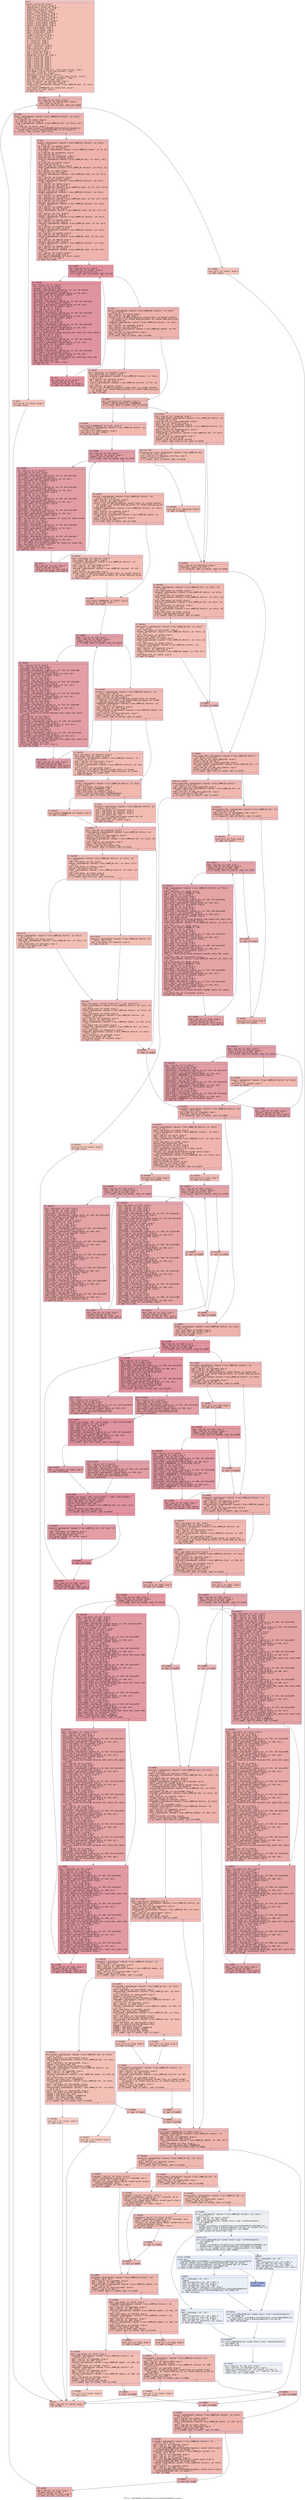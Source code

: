 digraph "CFG for '_ZN9LAMMPS_NS7MinFire11run_iterateILi0ELb0EEEii' function" {
	label="CFG for '_ZN9LAMMPS_NS7MinFire11run_iterateILi0ELb0EEEii' function";

	Node0x557bd139a650 [shape=record,color="#3d50c3ff", style=filled, fillcolor="#e5705870" fontname="Courier",label="{entry:\l|  %retval = alloca i32, align 4\l  %this.addr = alloca ptr, align 8\l  %maxiter.addr = alloca i32, align 4\l  %ntimestep = alloca i64, align 8\l  %vmax = alloca double, align 8\l  %vdotf = alloca double, align 8\l  %vdotfall = alloca double, align 8\l  %vdotv = alloca double, align 8\l  %vdotvall = alloca double, align 8\l  %fdotf = alloca double, align 8\l  %fdotfall = alloca double, align 8\l  %scale1 = alloca double, align 8\l  %scale2 = alloca double, align 8\l  %dtvone = alloca double, align 8\l  %dtv = alloca double, align 8\l  %dtf = alloca double, align 8\l  %dtfm = alloca double, align 8\l  %abc = alloca double, align 8\l  %flag = alloca i32, align 4\l  %flagall = alloca i32, align 4\l  %iter = alloca i32, align 4\l  %nlocal = alloca i32, align 4\l  %v = alloca ptr, align 8\l  %f = alloca ptr, align 8\l  %x = alloca ptr, align 8\l  %rmass = alloca ptr, align 8\l  %mass = alloca ptr, align 8\l  %type = alloca ptr, align 8\l  %i = alloca i32, align 4\l  %i47 = alloca i32, align 4\l  %i84 = alloca i32, align 4\l  %delayflag = alloca i32, align 4\l  %i176 = alloca i32, align 4\l  %i213 = alloca i32, align 4\l  %i239 = alloca i32, align 4\l  %i271 = alloca i32, align 4\l  %i307 = alloca i32, align 4\l  %i353 = alloca i32, align 4\l  %i383 = alloca i32, align 4\l  %i472 = alloca i32, align 4\l  %ref.tmp = alloca %\"class.std::__cxx11::basic_string\", align 8\l  %ref.tmp644 = alloca %\"class.std::allocator\", align 1\l  %exn.slot = alloca ptr, align 8\l  %ehselector.slot = alloca i32, align 4\l  %ref.tmp645 = alloca %\"class.std::__cxx11::basic_string\", align 8\l  %ref.tmp646 = alloca %\"class.std::allocator\", align 1\l  store ptr %this, ptr %this.addr, align 8\l  store i32 %maxiter, ptr %maxiter.addr, align 4\l  %this1 = load ptr, ptr %this.addr, align 8\l  %alpha_final = getelementptr inbounds %\"class.LAMMPS_NS::Min\", ptr %this1,\l... i32 0, i32 8\l  store double 0.000000e+00, ptr %alpha_final, align 8\l  store i32 0, ptr %iter, align 4\l  br label %for.cond\l}"];
	Node0x557bd139a650 -> Node0x557bd139b860[tooltip="entry -> for.cond\nProbability 100.00%" ];
	Node0x557bd139b860 [shape=record,color="#3d50c3ff", style=filled, fillcolor="#d6524470" fontname="Courier",label="{for.cond:\l|  %0 = load i32, ptr %iter, align 4\l  %1 = load i32, ptr %maxiter.addr, align 4\l  %cmp = icmp slt i32 %0, %1\l  br i1 %cmp, label %for.body, label %for.end694\l|{<s0>T|<s1>F}}"];
	Node0x557bd139b860:s0 -> Node0x557bd139d080[tooltip="for.cond -> for.body\nProbability 96.88%" ];
	Node0x557bd139b860:s1 -> Node0x557bd139d100[tooltip="for.cond -> for.end694\nProbability 3.12%" ];
	Node0x557bd139d080 [shape=record,color="#3d50c3ff", style=filled, fillcolor="#d6524470" fontname="Courier",label="{for.body:\l|  %timer = getelementptr inbounds %\"class.LAMMPS_NS::Pointers\", ptr %this1,\l... i32 0, i32 15\l  %2 = load ptr, ptr %timer, align 8\l  %3 = load ptr, ptr %2, align 8\l  %niter = getelementptr inbounds %\"class.LAMMPS_NS::Min\", ptr %this1, i32 0,\l... i32 9\l  %4 = load i32, ptr %niter, align 8\l  %call = call noundef zeroext i1 @_ZN9LAMMPS_NS5Timer13check_timeoutEi(ptr\l... noundef nonnull align 8 dereferenceable(488) %3, i32 noundef %4)\l  br i1 %call, label %if.then, label %if.end\l|{<s0>T|<s1>F}}"];
	Node0x557bd139d080:s0 -> Node0x557bd139d720[tooltip="for.body -> if.then\nProbability 3.12%" ];
	Node0x557bd139d080:s1 -> Node0x557bd139d770[tooltip="for.body -> if.end\nProbability 96.88%" ];
	Node0x557bd139d720 [shape=record,color="#3d50c3ff", style=filled, fillcolor="#ec7f6370" fontname="Courier",label="{if.then:\l|  store i32 10, ptr %retval, align 4\l  br label %return\l}"];
	Node0x557bd139d720 -> Node0x557bd139d930[tooltip="if.then -> return\nProbability 100.00%" ];
	Node0x557bd139d770 [shape=record,color="#3d50c3ff", style=filled, fillcolor="#d6524470" fontname="Courier",label="{if.end:\l|  %update = getelementptr inbounds %\"class.LAMMPS_NS::Pointers\", ptr %this1,\l... i32 0, i32 7\l  %5 = load ptr, ptr %update, align 8\l  %6 = load ptr, ptr %5, align 8\l  %ntimestep2 = getelementptr inbounds %\"class.LAMMPS_NS::Update\", ptr %6, i32\l... 0, i32 4\l  %7 = load i64, ptr %ntimestep2, align 8\l  %inc = add nsw i64 %7, 1\l  store i64 %inc, ptr %ntimestep2, align 8\l  store i64 %inc, ptr %ntimestep, align 8\l  %niter3 = getelementptr inbounds %\"class.LAMMPS_NS::Min\", ptr %this1, i32 0,\l... i32 9\l  %8 = load i32, ptr %niter3, align 8\l  %inc4 = add nsw i32 %8, 1\l  store i32 %inc4, ptr %niter3, align 8\l  %atom = getelementptr inbounds %\"class.LAMMPS_NS::Pointers\", ptr %this1, i32\l... 0, i32 6\l  %9 = load ptr, ptr %atom, align 8\l  %10 = load ptr, ptr %9, align 8\l  %nlocal5 = getelementptr inbounds %\"class.LAMMPS_NS::Atom\", ptr %10, i32 0,\l... i32 4\l  %11 = load i32, ptr %nlocal5, align 8\l  store i32 %11, ptr %nlocal, align 4\l  %atom6 = getelementptr inbounds %\"class.LAMMPS_NS::Pointers\", ptr %this1,\l... i32 0, i32 6\l  %12 = load ptr, ptr %atom6, align 8\l  %13 = load ptr, ptr %12, align 8\l  %v7 = getelementptr inbounds %\"class.LAMMPS_NS::Atom\", ptr %13, i32 0, i32 38\l  %14 = load ptr, ptr %v7, align 8\l  store ptr %14, ptr %v, align 8\l  %atom8 = getelementptr inbounds %\"class.LAMMPS_NS::Pointers\", ptr %this1,\l... i32 0, i32 6\l  %15 = load ptr, ptr %atom8, align 8\l  %16 = load ptr, ptr %15, align 8\l  %f9 = getelementptr inbounds %\"class.LAMMPS_NS::Atom\", ptr %16, i32 0, i32 39\l  %17 = load ptr, ptr %f9, align 8\l  store ptr %17, ptr %f, align 8\l  %atom10 = getelementptr inbounds %\"class.LAMMPS_NS::Pointers\", ptr %this1,\l... i32 0, i32 6\l  %18 = load ptr, ptr %atom10, align 8\l  %19 = load ptr, ptr %18, align 8\l  %x11 = getelementptr inbounds %\"class.LAMMPS_NS::Atom\", ptr %19, i32 0, i32\l... 37\l  %20 = load ptr, ptr %x11, align 8\l  store ptr %20, ptr %x, align 8\l  %atom12 = getelementptr inbounds %\"class.LAMMPS_NS::Pointers\", ptr %this1,\l... i32 0, i32 6\l  %21 = load ptr, ptr %atom12, align 8\l  %22 = load ptr, ptr %21, align 8\l  %rmass13 = getelementptr inbounds %\"class.LAMMPS_NS::Atom\", ptr %22, i32 0,\l... i32 40\l  %23 = load ptr, ptr %rmass13, align 8\l  store ptr %23, ptr %rmass, align 8\l  %atom14 = getelementptr inbounds %\"class.LAMMPS_NS::Pointers\", ptr %this1,\l... i32 0, i32 6\l  %24 = load ptr, ptr %atom14, align 8\l  %25 = load ptr, ptr %24, align 8\l  %mass15 = getelementptr inbounds %\"class.LAMMPS_NS::Atom\", ptr %25, i32 0,\l... i32 205\l  %26 = load ptr, ptr %mass15, align 8\l  store ptr %26, ptr %mass, align 8\l  %atom16 = getelementptr inbounds %\"class.LAMMPS_NS::Pointers\", ptr %this1,\l... i32 0, i32 6\l  %27 = load ptr, ptr %atom16, align 8\l  %28 = load ptr, ptr %27, align 8\l  %type17 = getelementptr inbounds %\"class.LAMMPS_NS::Atom\", ptr %28, i32 0,\l... i32 34\l  %29 = load ptr, ptr %type17, align 8\l  store ptr %29, ptr %type, align 8\l  store double 0.000000e+00, ptr %vdotf, align 8\l  store i32 0, ptr %i, align 4\l  br label %for.cond18\l}"];
	Node0x557bd139d770 -> Node0x557bd13c06f0[tooltip="if.end -> for.cond18\nProbability 100.00%" ];
	Node0x557bd13c06f0 [shape=record,color="#b70d28ff", style=filled, fillcolor="#b70d2870" fontname="Courier",label="{for.cond18:\l|  %30 = load i32, ptr %i, align 4\l  %31 = load i32, ptr %nlocal, align 4\l  %cmp19 = icmp slt i32 %30, %31\l  br i1 %cmp19, label %for.body20, label %for.end\l|{<s0>T|<s1>F}}"];
	Node0x557bd13c06f0:s0 -> Node0x557bd13c0960[tooltip="for.cond18 -> for.body20\nProbability 96.88%" ];
	Node0x557bd13c06f0:s1 -> Node0x557bd13c09e0[tooltip="for.cond18 -> for.end\nProbability 3.12%" ];
	Node0x557bd13c0960 [shape=record,color="#b70d28ff", style=filled, fillcolor="#b70d2870" fontname="Courier",label="{for.body20:\l|  %32 = load ptr, ptr %v, align 8\l  %33 = load i32, ptr %i, align 4\l  %idxprom = sext i32 %33 to i64\l  %arrayidx = getelementptr inbounds ptr, ptr %32, i64 %idxprom\l  %34 = load ptr, ptr %arrayidx, align 8\l  %arrayidx21 = getelementptr inbounds double, ptr %34, i64 0\l  %35 = load double, ptr %arrayidx21, align 8\l  %36 = load ptr, ptr %f, align 8\l  %37 = load i32, ptr %i, align 4\l  %idxprom22 = sext i32 %37 to i64\l  %arrayidx23 = getelementptr inbounds ptr, ptr %36, i64 %idxprom22\l  %38 = load ptr, ptr %arrayidx23, align 8\l  %arrayidx24 = getelementptr inbounds double, ptr %38, i64 0\l  %39 = load double, ptr %arrayidx24, align 8\l  %40 = load ptr, ptr %v, align 8\l  %41 = load i32, ptr %i, align 4\l  %idxprom25 = sext i32 %41 to i64\l  %arrayidx26 = getelementptr inbounds ptr, ptr %40, i64 %idxprom25\l  %42 = load ptr, ptr %arrayidx26, align 8\l  %arrayidx27 = getelementptr inbounds double, ptr %42, i64 1\l  %43 = load double, ptr %arrayidx27, align 8\l  %44 = load ptr, ptr %f, align 8\l  %45 = load i32, ptr %i, align 4\l  %idxprom28 = sext i32 %45 to i64\l  %arrayidx29 = getelementptr inbounds ptr, ptr %44, i64 %idxprom28\l  %46 = load ptr, ptr %arrayidx29, align 8\l  %arrayidx30 = getelementptr inbounds double, ptr %46, i64 1\l  %47 = load double, ptr %arrayidx30, align 8\l  %mul31 = fmul double %43, %47\l  %48 = call double @llvm.fmuladd.f64(double %35, double %39, double %mul31)\l  %49 = load ptr, ptr %v, align 8\l  %50 = load i32, ptr %i, align 4\l  %idxprom32 = sext i32 %50 to i64\l  %arrayidx33 = getelementptr inbounds ptr, ptr %49, i64 %idxprom32\l  %51 = load ptr, ptr %arrayidx33, align 8\l  %arrayidx34 = getelementptr inbounds double, ptr %51, i64 2\l  %52 = load double, ptr %arrayidx34, align 8\l  %53 = load ptr, ptr %f, align 8\l  %54 = load i32, ptr %i, align 4\l  %idxprom35 = sext i32 %54 to i64\l  %arrayidx36 = getelementptr inbounds ptr, ptr %53, i64 %idxprom35\l  %55 = load ptr, ptr %arrayidx36, align 8\l  %arrayidx37 = getelementptr inbounds double, ptr %55, i64 2\l  %56 = load double, ptr %arrayidx37, align 8\l  %57 = call double @llvm.fmuladd.f64(double %52, double %56, double %48)\l  %58 = load double, ptr %vdotf, align 8\l  %add = fadd double %58, %57\l  store double %add, ptr %vdotf, align 8\l  br label %for.inc\l}"];
	Node0x557bd13c0960 -> Node0x557bd13c3720[tooltip="for.body20 -> for.inc\nProbability 100.00%" ];
	Node0x557bd13c3720 [shape=record,color="#b70d28ff", style=filled, fillcolor="#b70d2870" fontname="Courier",label="{for.inc:\l|  %59 = load i32, ptr %i, align 4\l  %inc38 = add nsw i32 %59, 1\l  store i32 %inc38, ptr %i, align 4\l  br label %for.cond18, !llvm.loop !6\l}"];
	Node0x557bd13c3720 -> Node0x557bd13c06f0[tooltip="for.inc -> for.cond18\nProbability 100.00%" ];
	Node0x557bd13c09e0 [shape=record,color="#3d50c3ff", style=filled, fillcolor="#d6524470" fontname="Courier",label="{for.end:\l|  %world = getelementptr inbounds %\"class.LAMMPS_NS::Pointers\", ptr %this1,\l... i32 0, i32 16\l  %60 = load ptr, ptr %world, align 8\l  %61 = load ptr, ptr %60, align 8\l  %call39 = call i32 @MPI_Allreduce(ptr noundef %vdotf, ptr noundef %vdotfall,\l... i32 noundef 1, ptr noundef @ompi_mpi_double, ptr noundef @ompi_mpi_op_sum,\l... ptr noundef %61)\l  %update40 = getelementptr inbounds %\"class.LAMMPS_NS::Pointers\", ptr %this1,\l... i32 0, i32 7\l  %62 = load ptr, ptr %update40, align 8\l  %63 = load ptr, ptr %62, align 8\l  %multireplica = getelementptr inbounds %\"class.LAMMPS_NS::Update\", ptr %63,\l... i32 0, i32 17\l  %64 = load i32, ptr %multireplica, align 8\l  %cmp41 = icmp eq i32 %64, 1\l  br i1 %cmp41, label %if.then42, label %if.end44\l|{<s0>T|<s1>F}}"];
	Node0x557bd13c09e0:s0 -> Node0x557bd13c41d0[tooltip="for.end -> if.then42\nProbability 50.00%" ];
	Node0x557bd13c09e0:s1 -> Node0x557bd13c4250[tooltip="for.end -> if.end44\nProbability 50.00%" ];
	Node0x557bd13c41d0 [shape=record,color="#3d50c3ff", style=filled, fillcolor="#dc5d4a70" fontname="Courier",label="{if.then42:\l|  %65 = load double, ptr %vdotfall, align 8\l  store double %65, ptr %vdotf, align 8\l  %universe = getelementptr inbounds %\"class.LAMMPS_NS::Pointers\", ptr %this1,\l... i32 0, i32 4\l  %66 = load ptr, ptr %universe, align 8\l  %67 = load ptr, ptr %66, align 8\l  %uworld = getelementptr inbounds %\"class.LAMMPS_NS::Universe\", ptr %67, i32\l... 0, i32 1\l  %68 = load ptr, ptr %uworld, align 8\l  %call43 = call i32 @MPI_Allreduce(ptr noundef %vdotf, ptr noundef %vdotfall,\l... i32 noundef 1, ptr noundef @ompi_mpi_double, ptr noundef @ompi_mpi_op_sum,\l... ptr noundef %68)\l  br label %if.end44\l}"];
	Node0x557bd13c41d0 -> Node0x557bd13c4250[tooltip="if.then42 -> if.end44\nProbability 100.00%" ];
	Node0x557bd13c4250 [shape=record,color="#3d50c3ff", style=filled, fillcolor="#d6524470" fontname="Courier",label="{if.end44:\l|  %69 = load double, ptr %vdotfall, align 8\l  %cmp45 = fcmp ogt double %69, 0.000000e+00\l  br i1 %cmp45, label %if.then46, label %if.else142\l|{<s0>T|<s1>F}}"];
	Node0x557bd13c4250:s0 -> Node0x557bd13c4b70[tooltip="if.end44 -> if.then46\nProbability 50.00%" ];
	Node0x557bd13c4250:s1 -> Node0x557bd13c4bc0[tooltip="if.end44 -> if.else142\nProbability 50.00%" ];
	Node0x557bd13c4b70 [shape=record,color="#3d50c3ff", style=filled, fillcolor="#dc5d4a70" fontname="Courier",label="{if.then46:\l|  store double 0.000000e+00, ptr %vdotv, align 8\l  %vdotf_negatif = getelementptr inbounds %\"class.LAMMPS_NS::MinFire\", ptr\l... %this1, i32 0, i32 7\l  store i32 0, ptr %vdotf_negatif, align 8\l  store i32 0, ptr %i47, align 4\l  br label %for.cond48\l}"];
	Node0x557bd13c4b70 -> Node0x557bd13c4fc0[tooltip="if.then46 -> for.cond48\nProbability 100.00%" ];
	Node0x557bd13c4fc0 [shape=record,color="#3d50c3ff", style=filled, fillcolor="#be242e70" fontname="Courier",label="{for.cond48:\l|  %70 = load i32, ptr %i47, align 4\l  %71 = load i32, ptr %nlocal, align 4\l  %cmp49 = icmp slt i32 %70, %71\l  br i1 %cmp49, label %for.body50, label %for.end73\l|{<s0>T|<s1>F}}"];
	Node0x557bd13c4fc0:s0 -> Node0x557bd13c5260[tooltip="for.cond48 -> for.body50\nProbability 96.88%" ];
	Node0x557bd13c4fc0:s1 -> Node0x557bd13c52e0[tooltip="for.cond48 -> for.end73\nProbability 3.12%" ];
	Node0x557bd13c5260 [shape=record,color="#3d50c3ff", style=filled, fillcolor="#be242e70" fontname="Courier",label="{for.body50:\l|  %72 = load ptr, ptr %v, align 8\l  %73 = load i32, ptr %i47, align 4\l  %idxprom51 = sext i32 %73 to i64\l  %arrayidx52 = getelementptr inbounds ptr, ptr %72, i64 %idxprom51\l  %74 = load ptr, ptr %arrayidx52, align 8\l  %arrayidx53 = getelementptr inbounds double, ptr %74, i64 0\l  %75 = load double, ptr %arrayidx53, align 8\l  %76 = load ptr, ptr %v, align 8\l  %77 = load i32, ptr %i47, align 4\l  %idxprom54 = sext i32 %77 to i64\l  %arrayidx55 = getelementptr inbounds ptr, ptr %76, i64 %idxprom54\l  %78 = load ptr, ptr %arrayidx55, align 8\l  %arrayidx56 = getelementptr inbounds double, ptr %78, i64 0\l  %79 = load double, ptr %arrayidx56, align 8\l  %80 = load ptr, ptr %v, align 8\l  %81 = load i32, ptr %i47, align 4\l  %idxprom57 = sext i32 %81 to i64\l  %arrayidx58 = getelementptr inbounds ptr, ptr %80, i64 %idxprom57\l  %82 = load ptr, ptr %arrayidx58, align 8\l  %arrayidx59 = getelementptr inbounds double, ptr %82, i64 1\l  %83 = load double, ptr %arrayidx59, align 8\l  %84 = load ptr, ptr %v, align 8\l  %85 = load i32, ptr %i47, align 4\l  %idxprom60 = sext i32 %85 to i64\l  %arrayidx61 = getelementptr inbounds ptr, ptr %84, i64 %idxprom60\l  %86 = load ptr, ptr %arrayidx61, align 8\l  %arrayidx62 = getelementptr inbounds double, ptr %86, i64 1\l  %87 = load double, ptr %arrayidx62, align 8\l  %mul63 = fmul double %83, %87\l  %88 = call double @llvm.fmuladd.f64(double %75, double %79, double %mul63)\l  %89 = load ptr, ptr %v, align 8\l  %90 = load i32, ptr %i47, align 4\l  %idxprom64 = sext i32 %90 to i64\l  %arrayidx65 = getelementptr inbounds ptr, ptr %89, i64 %idxprom64\l  %91 = load ptr, ptr %arrayidx65, align 8\l  %arrayidx66 = getelementptr inbounds double, ptr %91, i64 2\l  %92 = load double, ptr %arrayidx66, align 8\l  %93 = load ptr, ptr %v, align 8\l  %94 = load i32, ptr %i47, align 4\l  %idxprom67 = sext i32 %94 to i64\l  %arrayidx68 = getelementptr inbounds ptr, ptr %93, i64 %idxprom67\l  %95 = load ptr, ptr %arrayidx68, align 8\l  %arrayidx69 = getelementptr inbounds double, ptr %95, i64 2\l  %96 = load double, ptr %arrayidx69, align 8\l  %97 = call double @llvm.fmuladd.f64(double %92, double %96, double %88)\l  %98 = load double, ptr %vdotv, align 8\l  %add70 = fadd double %98, %97\l  store double %add70, ptr %vdotv, align 8\l  br label %for.inc71\l}"];
	Node0x557bd13c5260 -> Node0x557bd13c2080[tooltip="for.body50 -> for.inc71\nProbability 100.00%" ];
	Node0x557bd13c2080 [shape=record,color="#3d50c3ff", style=filled, fillcolor="#be242e70" fontname="Courier",label="{for.inc71:\l|  %99 = load i32, ptr %i47, align 4\l  %inc72 = add nsw i32 %99, 1\l  store i32 %inc72, ptr %i47, align 4\l  br label %for.cond48, !llvm.loop !8\l}"];
	Node0x557bd13c2080 -> Node0x557bd13c4fc0[tooltip="for.inc71 -> for.cond48\nProbability 100.00%" ];
	Node0x557bd13c52e0 [shape=record,color="#3d50c3ff", style=filled, fillcolor="#dc5d4a70" fontname="Courier",label="{for.end73:\l|  %world74 = getelementptr inbounds %\"class.LAMMPS_NS::Pointers\", ptr\l... %this1, i32 0, i32 16\l  %100 = load ptr, ptr %world74, align 8\l  %101 = load ptr, ptr %100, align 8\l  %call75 = call i32 @MPI_Allreduce(ptr noundef %vdotv, ptr noundef %vdotvall,\l... i32 noundef 1, ptr noundef @ompi_mpi_double, ptr noundef @ompi_mpi_op_sum,\l... ptr noundef %101)\l  %update76 = getelementptr inbounds %\"class.LAMMPS_NS::Pointers\", ptr %this1,\l... i32 0, i32 7\l  %102 = load ptr, ptr %update76, align 8\l  %103 = load ptr, ptr %102, align 8\l  %multireplica77 = getelementptr inbounds %\"class.LAMMPS_NS::Update\", ptr\l... %103, i32 0, i32 17\l  %104 = load i32, ptr %multireplica77, align 8\l  %cmp78 = icmp eq i32 %104, 1\l  br i1 %cmp78, label %if.then79, label %if.end83\l|{<s0>T|<s1>F}}"];
	Node0x557bd13c52e0:s0 -> Node0x557bd13c8690[tooltip="for.end73 -> if.then79\nProbability 50.00%" ];
	Node0x557bd13c52e0:s1 -> Node0x557bd13c8710[tooltip="for.end73 -> if.end83\nProbability 50.00%" ];
	Node0x557bd13c8690 [shape=record,color="#3d50c3ff", style=filled, fillcolor="#e1675170" fontname="Courier",label="{if.then79:\l|  %105 = load double, ptr %vdotvall, align 8\l  store double %105, ptr %vdotv, align 8\l  %universe80 = getelementptr inbounds %\"class.LAMMPS_NS::Pointers\", ptr\l... %this1, i32 0, i32 4\l  %106 = load ptr, ptr %universe80, align 8\l  %107 = load ptr, ptr %106, align 8\l  %uworld81 = getelementptr inbounds %\"class.LAMMPS_NS::Universe\", ptr %107,\l... i32 0, i32 1\l  %108 = load ptr, ptr %uworld81, align 8\l  %call82 = call i32 @MPI_Allreduce(ptr noundef %vdotv, ptr noundef %vdotvall,\l... i32 noundef 1, ptr noundef @ompi_mpi_double, ptr noundef @ompi_mpi_op_sum,\l... ptr noundef %108)\l  br label %if.end83\l}"];
	Node0x557bd13c8690 -> Node0x557bd13c8710[tooltip="if.then79 -> if.end83\nProbability 100.00%" ];
	Node0x557bd13c8710 [shape=record,color="#3d50c3ff", style=filled, fillcolor="#dc5d4a70" fontname="Courier",label="{if.end83:\l|  store double 0.000000e+00, ptr %fdotf, align 8\l  store i32 0, ptr %i84, align 4\l  br label %for.cond85\l}"];
	Node0x557bd13c8710 -> Node0x557bd13c9070[tooltip="if.end83 -> for.cond85\nProbability 100.00%" ];
	Node0x557bd13c9070 [shape=record,color="#3d50c3ff", style=filled, fillcolor="#be242e70" fontname="Courier",label="{for.cond85:\l|  %109 = load i32, ptr %i84, align 4\l  %110 = load i32, ptr %nlocal, align 4\l  %cmp86 = icmp slt i32 %109, %110\l  br i1 %cmp86, label %for.body87, label %for.end110\l|{<s0>T|<s1>F}}"];
	Node0x557bd13c9070:s0 -> Node0x557bd13c92c0[tooltip="for.cond85 -> for.body87\nProbability 96.88%" ];
	Node0x557bd13c9070:s1 -> Node0x557bd13c9340[tooltip="for.cond85 -> for.end110\nProbability 3.12%" ];
	Node0x557bd13c92c0 [shape=record,color="#3d50c3ff", style=filled, fillcolor="#be242e70" fontname="Courier",label="{for.body87:\l|  %111 = load ptr, ptr %f, align 8\l  %112 = load i32, ptr %i84, align 4\l  %idxprom88 = sext i32 %112 to i64\l  %arrayidx89 = getelementptr inbounds ptr, ptr %111, i64 %idxprom88\l  %113 = load ptr, ptr %arrayidx89, align 8\l  %arrayidx90 = getelementptr inbounds double, ptr %113, i64 0\l  %114 = load double, ptr %arrayidx90, align 8\l  %115 = load ptr, ptr %f, align 8\l  %116 = load i32, ptr %i84, align 4\l  %idxprom91 = sext i32 %116 to i64\l  %arrayidx92 = getelementptr inbounds ptr, ptr %115, i64 %idxprom91\l  %117 = load ptr, ptr %arrayidx92, align 8\l  %arrayidx93 = getelementptr inbounds double, ptr %117, i64 0\l  %118 = load double, ptr %arrayidx93, align 8\l  %119 = load ptr, ptr %f, align 8\l  %120 = load i32, ptr %i84, align 4\l  %idxprom94 = sext i32 %120 to i64\l  %arrayidx95 = getelementptr inbounds ptr, ptr %119, i64 %idxprom94\l  %121 = load ptr, ptr %arrayidx95, align 8\l  %arrayidx96 = getelementptr inbounds double, ptr %121, i64 1\l  %122 = load double, ptr %arrayidx96, align 8\l  %123 = load ptr, ptr %f, align 8\l  %124 = load i32, ptr %i84, align 4\l  %idxprom97 = sext i32 %124 to i64\l  %arrayidx98 = getelementptr inbounds ptr, ptr %123, i64 %idxprom97\l  %125 = load ptr, ptr %arrayidx98, align 8\l  %arrayidx99 = getelementptr inbounds double, ptr %125, i64 1\l  %126 = load double, ptr %arrayidx99, align 8\l  %mul100 = fmul double %122, %126\l  %127 = call double @llvm.fmuladd.f64(double %114, double %118, double\l... %mul100)\l  %128 = load ptr, ptr %f, align 8\l  %129 = load i32, ptr %i84, align 4\l  %idxprom101 = sext i32 %129 to i64\l  %arrayidx102 = getelementptr inbounds ptr, ptr %128, i64 %idxprom101\l  %130 = load ptr, ptr %arrayidx102, align 8\l  %arrayidx103 = getelementptr inbounds double, ptr %130, i64 2\l  %131 = load double, ptr %arrayidx103, align 8\l  %132 = load ptr, ptr %f, align 8\l  %133 = load i32, ptr %i84, align 4\l  %idxprom104 = sext i32 %133 to i64\l  %arrayidx105 = getelementptr inbounds ptr, ptr %132, i64 %idxprom104\l  %134 = load ptr, ptr %arrayidx105, align 8\l  %arrayidx106 = getelementptr inbounds double, ptr %134, i64 2\l  %135 = load double, ptr %arrayidx106, align 8\l  %136 = call double @llvm.fmuladd.f64(double %131, double %135, double %127)\l  %137 = load double, ptr %fdotf, align 8\l  %add107 = fadd double %137, %136\l  store double %add107, ptr %fdotf, align 8\l  br label %for.inc108\l}"];
	Node0x557bd13c92c0 -> Node0x557bd13cb350[tooltip="for.body87 -> for.inc108\nProbability 100.00%" ];
	Node0x557bd13cb350 [shape=record,color="#3d50c3ff", style=filled, fillcolor="#be242e70" fontname="Courier",label="{for.inc108:\l|  %138 = load i32, ptr %i84, align 4\l  %inc109 = add nsw i32 %138, 1\l  store i32 %inc109, ptr %i84, align 4\l  br label %for.cond85, !llvm.loop !9\l}"];
	Node0x557bd13cb350 -> Node0x557bd13c9070[tooltip="for.inc108 -> for.cond85\nProbability 100.00%" ];
	Node0x557bd13c9340 [shape=record,color="#3d50c3ff", style=filled, fillcolor="#dc5d4a70" fontname="Courier",label="{for.end110:\l|  %world111 = getelementptr inbounds %\"class.LAMMPS_NS::Pointers\", ptr\l... %this1, i32 0, i32 16\l  %139 = load ptr, ptr %world111, align 8\l  %140 = load ptr, ptr %139, align 8\l  %call112 = call i32 @MPI_Allreduce(ptr noundef %fdotf, ptr noundef\l... %fdotfall, i32 noundef 1, ptr noundef @ompi_mpi_double, ptr noundef\l... @ompi_mpi_op_sum, ptr noundef %140)\l  %update113 = getelementptr inbounds %\"class.LAMMPS_NS::Pointers\", ptr\l... %this1, i32 0, i32 7\l  %141 = load ptr, ptr %update113, align 8\l  %142 = load ptr, ptr %141, align 8\l  %multireplica114 = getelementptr inbounds %\"class.LAMMPS_NS::Update\", ptr\l... %142, i32 0, i32 17\l  %143 = load i32, ptr %multireplica114, align 8\l  %cmp115 = icmp eq i32 %143, 1\l  br i1 %cmp115, label %if.then116, label %if.end120\l|{<s0>T|<s1>F}}"];
	Node0x557bd13c9340:s0 -> Node0x557bd13cbf30[tooltip="for.end110 -> if.then116\nProbability 50.00%" ];
	Node0x557bd13c9340:s1 -> Node0x557bd13cbf80[tooltip="for.end110 -> if.end120\nProbability 50.00%" ];
	Node0x557bd13cbf30 [shape=record,color="#3d50c3ff", style=filled, fillcolor="#e1675170" fontname="Courier",label="{if.then116:\l|  %144 = load double, ptr %fdotfall, align 8\l  store double %144, ptr %fdotf, align 8\l  %universe117 = getelementptr inbounds %\"class.LAMMPS_NS::Pointers\", ptr\l... %this1, i32 0, i32 4\l  %145 = load ptr, ptr %universe117, align 8\l  %146 = load ptr, ptr %145, align 8\l  %uworld118 = getelementptr inbounds %\"class.LAMMPS_NS::Universe\", ptr %146,\l... i32 0, i32 1\l  %147 = load ptr, ptr %uworld118, align 8\l  %call119 = call i32 @MPI_Allreduce(ptr noundef %fdotf, ptr noundef\l... %fdotfall, i32 noundef 1, ptr noundef @ompi_mpi_double, ptr noundef\l... @ompi_mpi_op_sum, ptr noundef %147)\l  br label %if.end120\l}"];
	Node0x557bd13cbf30 -> Node0x557bd13cbf80[tooltip="if.then116 -> if.end120\nProbability 100.00%" ];
	Node0x557bd13cbf80 [shape=record,color="#3d50c3ff", style=filled, fillcolor="#dc5d4a70" fontname="Courier",label="{if.end120:\l|  %alpha = getelementptr inbounds %\"class.LAMMPS_NS::MinFire\", ptr %this1,\l... i32 0, i32 4\l  %148 = load double, ptr %alpha, align 8\l  %sub = fsub double 1.000000e+00, %148\l  store double %sub, ptr %scale1, align 8\l  %149 = load double, ptr %fdotfall, align 8\l  %cmp121 = fcmp ole double %149, 0x3BC79CA10C924223\l  br i1 %cmp121, label %if.then122, label %if.else\l|{<s0>T|<s1>F}}"];
	Node0x557bd13cbf80:s0 -> Node0x557bd13c27b0[tooltip="if.end120 -> if.then122\nProbability 50.00%" ];
	Node0x557bd13cbf80:s1 -> Node0x557bd13c2800[tooltip="if.end120 -> if.else\nProbability 50.00%" ];
	Node0x557bd13c27b0 [shape=record,color="#3d50c3ff", style=filled, fillcolor="#e1675170" fontname="Courier",label="{if.then122:\l|  store double 0.000000e+00, ptr %scale2, align 8\l  br label %if.end125\l}"];
	Node0x557bd13c27b0 -> Node0x557bd13c29c0[tooltip="if.then122 -> if.end125\nProbability 100.00%" ];
	Node0x557bd13c2800 [shape=record,color="#3d50c3ff", style=filled, fillcolor="#e1675170" fontname="Courier",label="{if.else:\l|  %alpha123 = getelementptr inbounds %\"class.LAMMPS_NS::MinFire\", ptr\l... %this1, i32 0, i32 4\l  %150 = load double, ptr %alpha123, align 8\l  %151 = load double, ptr %vdotvall, align 8\l  %152 = load double, ptr %fdotfall, align 8\l  %div = fdiv double %151, %152\l  %call124 = call double @sqrt(double noundef %div) #9\l  %mul = fmul double %150, %call124\l  store double %mul, ptr %scale2, align 8\l  br label %if.end125\l}"];
	Node0x557bd13c2800 -> Node0x557bd13c29c0[tooltip="if.else -> if.end125\nProbability 100.00%" ];
	Node0x557bd13c29c0 [shape=record,color="#3d50c3ff", style=filled, fillcolor="#dc5d4a70" fontname="Courier",label="{if.end125:\l|  %153 = load i64, ptr %ntimestep, align 8\l  %last_negative = getelementptr inbounds %\"class.LAMMPS_NS::MinFire\", ptr\l... %this1, i32 0, i32 5\l  %154 = load i64, ptr %last_negative, align 8\l  %sub126 = sub nsw i64 %153, %154\l  %delaystep = getelementptr inbounds %\"class.LAMMPS_NS::Min\", ptr %this1, i32\l... 0, i32 22\l  %155 = load i32, ptr %delaystep, align 8\l  %conv = sext i32 %155 to i64\l  %cmp127 = icmp sgt i64 %sub126, %conv\l  br i1 %cmp127, label %if.then128, label %if.end141\l|{<s0>T|<s1>F}}"];
	Node0x557bd13c29c0:s0 -> Node0x557bd13ce5d0[tooltip="if.end125 -> if.then128\nProbability 50.00%" ];
	Node0x557bd13c29c0:s1 -> Node0x557bd13ce650[tooltip="if.end125 -> if.end141\nProbability 50.00%" ];
	Node0x557bd13ce5d0 [shape=record,color="#3d50c3ff", style=filled, fillcolor="#e1675170" fontname="Courier",label="{if.then128:\l|  %dt = getelementptr inbounds %\"class.LAMMPS_NS::MinFire\", ptr %this1, i32\l... 0, i32 1\l  %156 = load double, ptr %dt, align 8\l  %dtgrow = getelementptr inbounds %\"class.LAMMPS_NS::Min\", ptr %this1, i32 0,\l... i32 23\l  %157 = load double, ptr %dtgrow, align 8\l  %mul129 = fmul double %156, %157\l  %dtmax = getelementptr inbounds %\"class.LAMMPS_NS::MinFire\", ptr %this1, i32\l... 0, i32 2\l  %158 = load double, ptr %dtmax, align 8\l  %cmp130 = fcmp olt double %mul129, %158\l  br i1 %cmp130, label %cond.true, label %cond.false\l|{<s0>T|<s1>F}}"];
	Node0x557bd13ce5d0:s0 -> Node0x557bd13ced00[tooltip="if.then128 -> cond.true\nProbability 50.00%" ];
	Node0x557bd13ce5d0:s1 -> Node0x557bd13ced80[tooltip="if.then128 -> cond.false\nProbability 50.00%" ];
	Node0x557bd13ced00 [shape=record,color="#3d50c3ff", style=filled, fillcolor="#e5705870" fontname="Courier",label="{cond.true:\l|  %dt131 = getelementptr inbounds %\"class.LAMMPS_NS::MinFire\", ptr %this1,\l... i32 0, i32 1\l  %159 = load double, ptr %dt131, align 8\l  %dtgrow132 = getelementptr inbounds %\"class.LAMMPS_NS::Min\", ptr %this1, i32\l... 0, i32 23\l  %160 = load double, ptr %dtgrow132, align 8\l  %mul133 = fmul double %159, %160\l  br label %cond.end\l}"];
	Node0x557bd13ced00 -> Node0x557bd13cf230[tooltip="cond.true -> cond.end\nProbability 100.00%" ];
	Node0x557bd13ced80 [shape=record,color="#3d50c3ff", style=filled, fillcolor="#e5705870" fontname="Courier",label="{cond.false:\l|  %dtmax134 = getelementptr inbounds %\"class.LAMMPS_NS::MinFire\", ptr\l... %this1, i32 0, i32 2\l  %161 = load double, ptr %dtmax134, align 8\l  br label %cond.end\l}"];
	Node0x557bd13ced80 -> Node0x557bd13cf230[tooltip="cond.false -> cond.end\nProbability 100.00%" ];
	Node0x557bd13cf230 [shape=record,color="#3d50c3ff", style=filled, fillcolor="#e1675170" fontname="Courier",label="{cond.end:\l|  %cond = phi double [ %mul133, %cond.true ], [ %161, %cond.false ]\l  %dt135 = getelementptr inbounds %\"class.LAMMPS_NS::MinFire\", ptr %this1, i32\l... 0, i32 1\l  store double %cond, ptr %dt135, align 8\l  %dt136 = getelementptr inbounds %\"class.LAMMPS_NS::MinFire\", ptr %this1, i32\l... 0, i32 1\l  %162 = load double, ptr %dt136, align 8\l  %update137 = getelementptr inbounds %\"class.LAMMPS_NS::Pointers\", ptr\l... %this1, i32 0, i32 7\l  %163 = load ptr, ptr %update137, align 8\l  %164 = load ptr, ptr %163, align 8\l  %dt138 = getelementptr inbounds %\"class.LAMMPS_NS::Update\", ptr %164, i32 0,\l... i32 1\l  store double %162, ptr %dt138, align 8\l  %alphashrink = getelementptr inbounds %\"class.LAMMPS_NS::Min\", ptr %this1,\l... i32 0, i32 26\l  %165 = load double, ptr %alphashrink, align 8\l  %alpha139 = getelementptr inbounds %\"class.LAMMPS_NS::MinFire\", ptr %this1,\l... i32 0, i32 4\l  %166 = load double, ptr %alpha139, align 8\l  %mul140 = fmul double %166, %165\l  store double %mul140, ptr %alpha139, align 8\l  br label %if.end141\l}"];
	Node0x557bd13cf230 -> Node0x557bd13ce650[tooltip="cond.end -> if.end141\nProbability 100.00%" ];
	Node0x557bd13ce650 [shape=record,color="#3d50c3ff", style=filled, fillcolor="#dc5d4a70" fontname="Courier",label="{if.end141:\l|  br label %if.end229\l}"];
	Node0x557bd13ce650 -> Node0x557bd13d0010[tooltip="if.end141 -> if.end229\nProbability 100.00%" ];
	Node0x557bd13c4bc0 [shape=record,color="#3d50c3ff", style=filled, fillcolor="#dc5d4a70" fontname="Courier",label="{if.else142:\l|  %167 = load i64, ptr %ntimestep, align 8\l  %last_negative143 = getelementptr inbounds %\"class.LAMMPS_NS::MinFire\", ptr\l... %this1, i32 0, i32 5\l  store i64 %167, ptr %last_negative143, align 8\l  store i32 1, ptr %delayflag, align 4\l  %168 = load i64, ptr %ntimestep, align 8\l  %ntimestep_start = getelementptr inbounds %\"class.LAMMPS_NS::MinFire\", ptr\l... %this1, i32 0, i32 6\l  %169 = load i64, ptr %ntimestep_start, align 8\l  %sub144 = sub nsw i64 %168, %169\l  %delaystep145 = getelementptr inbounds %\"class.LAMMPS_NS::Min\", ptr %this1,\l... i32 0, i32 22\l  %170 = load i32, ptr %delaystep145, align 8\l  %conv146 = sext i32 %170 to i64\l  %cmp147 = icmp slt i64 %sub144, %conv146\l  br i1 %cmp147, label %land.lhs.true, label %if.end149\l|{<s0>T|<s1>F}}"];
	Node0x557bd13c4bc0:s0 -> Node0x557bd13d0930[tooltip="if.else142 -> land.lhs.true\nProbability 50.00%" ];
	Node0x557bd13c4bc0:s1 -> Node0x557bd13d09b0[tooltip="if.else142 -> if.end149\nProbability 50.00%" ];
	Node0x557bd13d0930 [shape=record,color="#3d50c3ff", style=filled, fillcolor="#e1675170" fontname="Courier",label="{land.lhs.true:\l|  %delaystep_start_flag = getelementptr inbounds %\"class.LAMMPS_NS::Min\",\l... ptr %this1, i32 0, i32 31\l  %171 = load i32, ptr %delaystep_start_flag, align 8\l  %tobool = icmp ne i32 %171, 0\l  br i1 %tobool, label %if.then148, label %if.end149\l|{<s0>T|<s1>F}}"];
	Node0x557bd13d0930:s0 -> Node0x557bd13d0dc0[tooltip="land.lhs.true -> if.then148\nProbability 62.50%" ];
	Node0x557bd13d0930:s1 -> Node0x557bd13d09b0[tooltip="land.lhs.true -> if.end149\nProbability 37.50%" ];
	Node0x557bd13d0dc0 [shape=record,color="#3d50c3ff", style=filled, fillcolor="#e36c5570" fontname="Courier",label="{if.then148:\l|  store i32 0, ptr %delayflag, align 4\l  br label %if.end149\l}"];
	Node0x557bd13d0dc0 -> Node0x557bd13d09b0[tooltip="if.then148 -> if.end149\nProbability 100.00%" ];
	Node0x557bd13d09b0 [shape=record,color="#3d50c3ff", style=filled, fillcolor="#dc5d4a70" fontname="Courier",label="{if.end149:\l|  %172 = load i32, ptr %delayflag, align 4\l  %tobool150 = icmp ne i32 %172, 0\l  br i1 %tobool150, label %if.then151, label %if.end164\l|{<s0>T|<s1>F}}"];
	Node0x557bd13d09b0:s0 -> Node0x557bd13d10e0[tooltip="if.end149 -> if.then151\nProbability 62.50%" ];
	Node0x557bd13d09b0:s1 -> Node0x557bd13d1130[tooltip="if.end149 -> if.end164\nProbability 37.50%" ];
	Node0x557bd13d10e0 [shape=record,color="#3d50c3ff", style=filled, fillcolor="#de614d70" fontname="Courier",label="{if.then151:\l|  %alpha0 = getelementptr inbounds %\"class.LAMMPS_NS::Min\", ptr %this1, i32\l... 0, i32 25\l  %173 = load double, ptr %alpha0, align 8\l  %alpha152 = getelementptr inbounds %\"class.LAMMPS_NS::MinFire\", ptr %this1,\l... i32 0, i32 4\l  store double %173, ptr %alpha152, align 8\l  %dt153 = getelementptr inbounds %\"class.LAMMPS_NS::MinFire\", ptr %this1, i32\l... 0, i32 1\l  %174 = load double, ptr %dt153, align 8\l  %dtshrink = getelementptr inbounds %\"class.LAMMPS_NS::Min\", ptr %this1, i32\l... 0, i32 24\l  %175 = load double, ptr %dtshrink, align 8\l  %mul154 = fmul double %174, %175\l  %dtmin = getelementptr inbounds %\"class.LAMMPS_NS::MinFire\", ptr %this1, i32\l... 0, i32 3\l  %176 = load double, ptr %dtmin, align 8\l  %cmp155 = fcmp oge double %mul154, %176\l  br i1 %cmp155, label %if.then156, label %if.end163\l|{<s0>T|<s1>F}}"];
	Node0x557bd13d10e0:s0 -> Node0x557bd13d1ae0[tooltip="if.then151 -> if.then156\nProbability 50.00%" ];
	Node0x557bd13d10e0:s1 -> Node0x557bd13d1b60[tooltip="if.then151 -> if.end163\nProbability 50.00%" ];
	Node0x557bd13d1ae0 [shape=record,color="#3d50c3ff", style=filled, fillcolor="#e36c5570" fontname="Courier",label="{if.then156:\l|  %dtshrink157 = getelementptr inbounds %\"class.LAMMPS_NS::Min\", ptr %this1,\l... i32 0, i32 24\l  %177 = load double, ptr %dtshrink157, align 8\l  %dt158 = getelementptr inbounds %\"class.LAMMPS_NS::MinFire\", ptr %this1, i32\l... 0, i32 1\l  %178 = load double, ptr %dt158, align 8\l  %mul159 = fmul double %178, %177\l  store double %mul159, ptr %dt158, align 8\l  %dt160 = getelementptr inbounds %\"class.LAMMPS_NS::MinFire\", ptr %this1, i32\l... 0, i32 1\l  %179 = load double, ptr %dt160, align 8\l  %update161 = getelementptr inbounds %\"class.LAMMPS_NS::Pointers\", ptr\l... %this1, i32 0, i32 7\l  %180 = load ptr, ptr %update161, align 8\l  %181 = load ptr, ptr %180, align 8\l  %dt162 = getelementptr inbounds %\"class.LAMMPS_NS::Update\", ptr %181, i32 0,\l... i32 1\l  store double %179, ptr %dt162, align 8\l  br label %if.end163\l}"];
	Node0x557bd13d1ae0 -> Node0x557bd13d1b60[tooltip="if.then156 -> if.end163\nProbability 100.00%" ];
	Node0x557bd13d1b60 [shape=record,color="#3d50c3ff", style=filled, fillcolor="#de614d70" fontname="Courier",label="{if.end163:\l|  br label %if.end164\l}"];
	Node0x557bd13d1b60 -> Node0x557bd13d1130[tooltip="if.end163 -> if.end164\nProbability 100.00%" ];
	Node0x557bd13d1130 [shape=record,color="#3d50c3ff", style=filled, fillcolor="#dc5d4a70" fontname="Courier",label="{if.end164:\l|  %vdotf_negatif165 = getelementptr inbounds %\"class.LAMMPS_NS::MinFire\",\l... ptr %this1, i32 0, i32 7\l  %182 = load i32, ptr %vdotf_negatif165, align 8\l  %inc166 = add nsw i32 %182, 1\l  store i32 %inc166, ptr %vdotf_negatif165, align 8\l  %max_vdotf_negatif = getelementptr inbounds %\"class.LAMMPS_NS::Min\", ptr\l... %this1, i32 0, i32 32\l  %183 = load i32, ptr %max_vdotf_negatif, align 4\l  %cmp167 = icmp sgt i32 %183, 0\l  br i1 %cmp167, label %land.lhs.true168, label %if.end173\l|{<s0>T|<s1>F}}"];
	Node0x557bd13d1130:s0 -> Node0x557bd13d2c30[tooltip="if.end164 -> land.lhs.true168\nProbability 62.50%" ];
	Node0x557bd13d1130:s1 -> Node0x557bd13d2ca0[tooltip="if.end164 -> if.end173\nProbability 37.50%" ];
	Node0x557bd13d2c30 [shape=record,color="#3d50c3ff", style=filled, fillcolor="#de614d70" fontname="Courier",label="{land.lhs.true168:\l|  %vdotf_negatif169 = getelementptr inbounds %\"class.LAMMPS_NS::MinFire\",\l... ptr %this1, i32 0, i32 7\l  %184 = load i32, ptr %vdotf_negatif169, align 8\l  %max_vdotf_negatif170 = getelementptr inbounds %\"class.LAMMPS_NS::Min\", ptr\l... %this1, i32 0, i32 32\l  %185 = load i32, ptr %max_vdotf_negatif170, align 4\l  %cmp171 = icmp sgt i32 %184, %185\l  br i1 %cmp171, label %if.then172, label %if.end173\l|{<s0>T|<s1>F}}"];
	Node0x557bd13d2c30:s0 -> Node0x557bd13d31a0[tooltip="land.lhs.true168 -> if.then172\nProbability 3.12%" ];
	Node0x557bd13d2c30:s1 -> Node0x557bd13d2ca0[tooltip="land.lhs.true168 -> if.end173\nProbability 96.88%" ];
	Node0x557bd13d31a0 [shape=record,color="#3d50c3ff", style=filled, fillcolor="#f08b6e70" fontname="Courier",label="{if.then172:\l|  store i32 11, ptr %retval, align 4\l  br label %return\l}"];
	Node0x557bd13d31a0 -> Node0x557bd139d930[tooltip="if.then172 -> return\nProbability 100.00%" ];
	Node0x557bd13d2ca0 [shape=record,color="#3d50c3ff", style=filled, fillcolor="#dc5d4a70" fontname="Courier",label="{if.end173:\l|  %halfstepback_flag = getelementptr inbounds %\"class.LAMMPS_NS::Min\", ptr\l... %this1, i32 0, i32 30\l  %186 = load i32, ptr %halfstepback_flag, align 4\l  %tobool174 = icmp ne i32 %186, 0\l  br i1 %tobool174, label %if.then175, label %if.end212\l|{<s0>T|<s1>F}}"];
	Node0x557bd13d2ca0:s0 -> Node0x557bd13d35b0[tooltip="if.end173 -> if.then175\nProbability 62.50%" ];
	Node0x557bd13d2ca0:s1 -> Node0x557bd13d3600[tooltip="if.end173 -> if.end212\nProbability 37.50%" ];
	Node0x557bd13d35b0 [shape=record,color="#3d50c3ff", style=filled, fillcolor="#de614d70" fontname="Courier",label="{if.then175:\l|  store i32 0, ptr %i176, align 4\l  br label %for.cond177\l}"];
	Node0x557bd13d35b0 -> Node0x557bd13d37d0[tooltip="if.then175 -> for.cond177\nProbability 100.00%" ];
	Node0x557bd13d37d0 [shape=record,color="#3d50c3ff", style=filled, fillcolor="#c32e3170" fontname="Courier",label="{for.cond177:\l|  %187 = load i32, ptr %i176, align 4\l  %188 = load i32, ptr %nlocal, align 4\l  %cmp178 = icmp slt i32 %187, %188\l  br i1 %cmp178, label %for.body179, label %for.end211\l|{<s0>T|<s1>F}}"];
	Node0x557bd13d37d0:s0 -> Node0x557bd13d3a40[tooltip="for.cond177 -> for.body179\nProbability 96.88%" ];
	Node0x557bd13d37d0:s1 -> Node0x557bd13d3ac0[tooltip="for.cond177 -> for.end211\nProbability 3.12%" ];
	Node0x557bd13d3a40 [shape=record,color="#3d50c3ff", style=filled, fillcolor="#c32e3170" fontname="Courier",label="{for.body179:\l|  %dt180 = getelementptr inbounds %\"class.LAMMPS_NS::MinFire\", ptr %this1,\l... i32 0, i32 1\l  %189 = load double, ptr %dt180, align 8\l  %mul181 = fmul double 5.000000e-01, %189\l  %190 = load ptr, ptr %v, align 8\l  %191 = load i32, ptr %i176, align 4\l  %idxprom182 = sext i32 %191 to i64\l  %arrayidx183 = getelementptr inbounds ptr, ptr %190, i64 %idxprom182\l  %192 = load ptr, ptr %arrayidx183, align 8\l  %arrayidx184 = getelementptr inbounds double, ptr %192, i64 0\l  %193 = load double, ptr %arrayidx184, align 8\l  %194 = load ptr, ptr %x, align 8\l  %195 = load i32, ptr %i176, align 4\l  %idxprom186 = sext i32 %195 to i64\l  %arrayidx187 = getelementptr inbounds ptr, ptr %194, i64 %idxprom186\l  %196 = load ptr, ptr %arrayidx187, align 8\l  %arrayidx188 = getelementptr inbounds double, ptr %196, i64 0\l  %197 = load double, ptr %arrayidx188, align 8\l  %neg = fneg double %mul181\l  %198 = call double @llvm.fmuladd.f64(double %neg, double %193, double %197)\l  store double %198, ptr %arrayidx188, align 8\l  %dt189 = getelementptr inbounds %\"class.LAMMPS_NS::MinFire\", ptr %this1, i32\l... 0, i32 1\l  %199 = load double, ptr %dt189, align 8\l  %mul190 = fmul double 5.000000e-01, %199\l  %200 = load ptr, ptr %v, align 8\l  %201 = load i32, ptr %i176, align 4\l  %idxprom191 = sext i32 %201 to i64\l  %arrayidx192 = getelementptr inbounds ptr, ptr %200, i64 %idxprom191\l  %202 = load ptr, ptr %arrayidx192, align 8\l  %arrayidx193 = getelementptr inbounds double, ptr %202, i64 1\l  %203 = load double, ptr %arrayidx193, align 8\l  %204 = load ptr, ptr %x, align 8\l  %205 = load i32, ptr %i176, align 4\l  %idxprom195 = sext i32 %205 to i64\l  %arrayidx196 = getelementptr inbounds ptr, ptr %204, i64 %idxprom195\l  %206 = load ptr, ptr %arrayidx196, align 8\l  %arrayidx197 = getelementptr inbounds double, ptr %206, i64 1\l  %207 = load double, ptr %arrayidx197, align 8\l  %neg198 = fneg double %mul190\l  %208 = call double @llvm.fmuladd.f64(double %neg198, double %203, double\l... %207)\l  store double %208, ptr %arrayidx197, align 8\l  %dt199 = getelementptr inbounds %\"class.LAMMPS_NS::MinFire\", ptr %this1, i32\l... 0, i32 1\l  %209 = load double, ptr %dt199, align 8\l  %mul200 = fmul double 5.000000e-01, %209\l  %210 = load ptr, ptr %v, align 8\l  %211 = load i32, ptr %i176, align 4\l  %idxprom201 = sext i32 %211 to i64\l  %arrayidx202 = getelementptr inbounds ptr, ptr %210, i64 %idxprom201\l  %212 = load ptr, ptr %arrayidx202, align 8\l  %arrayidx203 = getelementptr inbounds double, ptr %212, i64 2\l  %213 = load double, ptr %arrayidx203, align 8\l  %214 = load ptr, ptr %x, align 8\l  %215 = load i32, ptr %i176, align 4\l  %idxprom205 = sext i32 %215 to i64\l  %arrayidx206 = getelementptr inbounds ptr, ptr %214, i64 %idxprom205\l  %216 = load ptr, ptr %arrayidx206, align 8\l  %arrayidx207 = getelementptr inbounds double, ptr %216, i64 2\l  %217 = load double, ptr %arrayidx207, align 8\l  %neg208 = fneg double %mul200\l  %218 = call double @llvm.fmuladd.f64(double %neg208, double %213, double\l... %217)\l  store double %218, ptr %arrayidx207, align 8\l  br label %for.inc209\l}"];
	Node0x557bd13d3a40 -> Node0x557bd13d7360[tooltip="for.body179 -> for.inc209\nProbability 100.00%" ];
	Node0x557bd13d7360 [shape=record,color="#3d50c3ff", style=filled, fillcolor="#c32e3170" fontname="Courier",label="{for.inc209:\l|  %219 = load i32, ptr %i176, align 4\l  %inc210 = add nsw i32 %219, 1\l  store i32 %inc210, ptr %i176, align 4\l  br label %for.cond177, !llvm.loop !10\l}"];
	Node0x557bd13d7360 -> Node0x557bd13d37d0[tooltip="for.inc209 -> for.cond177\nProbability 100.00%" ];
	Node0x557bd13d3ac0 [shape=record,color="#3d50c3ff", style=filled, fillcolor="#de614d70" fontname="Courier",label="{for.end211:\l|  br label %if.end212\l}"];
	Node0x557bd13d3ac0 -> Node0x557bd13d3600[tooltip="for.end211 -> if.end212\nProbability 100.00%" ];
	Node0x557bd13d3600 [shape=record,color="#3d50c3ff", style=filled, fillcolor="#dc5d4a70" fontname="Courier",label="{if.end212:\l|  store i32 0, ptr %i213, align 4\l  br label %for.cond214\l}"];
	Node0x557bd13d3600 -> Node0x557bd13d78a0[tooltip="if.end212 -> for.cond214\nProbability 100.00%" ];
	Node0x557bd13d78a0 [shape=record,color="#3d50c3ff", style=filled, fillcolor="#be242e70" fontname="Courier",label="{for.cond214:\l|  %220 = load i32, ptr %i213, align 4\l  %221 = load i32, ptr %nlocal, align 4\l  %cmp215 = icmp slt i32 %220, %221\l  br i1 %cmp215, label %for.body216, label %for.end228\l|{<s0>T|<s1>F}}"];
	Node0x557bd13d78a0:s0 -> Node0x557bd13d7af0[tooltip="for.cond214 -> for.body216\nProbability 96.88%" ];
	Node0x557bd13d78a0:s1 -> Node0x557bd13d7b70[tooltip="for.cond214 -> for.end228\nProbability 3.12%" ];
	Node0x557bd13d7af0 [shape=record,color="#3d50c3ff", style=filled, fillcolor="#be242e70" fontname="Courier",label="{for.body216:\l|  %222 = load ptr, ptr %v, align 8\l  %223 = load i32, ptr %i213, align 4\l  %idxprom217 = sext i32 %223 to i64\l  %arrayidx218 = getelementptr inbounds ptr, ptr %222, i64 %idxprom217\l  %224 = load ptr, ptr %arrayidx218, align 8\l  %arrayidx219 = getelementptr inbounds double, ptr %224, i64 2\l  store double 0.000000e+00, ptr %arrayidx219, align 8\l  %225 = load ptr, ptr %v, align 8\l  %226 = load i32, ptr %i213, align 4\l  %idxprom220 = sext i32 %226 to i64\l  %arrayidx221 = getelementptr inbounds ptr, ptr %225, i64 %idxprom220\l  %227 = load ptr, ptr %arrayidx221, align 8\l  %arrayidx222 = getelementptr inbounds double, ptr %227, i64 1\l  store double 0.000000e+00, ptr %arrayidx222, align 8\l  %228 = load ptr, ptr %v, align 8\l  %229 = load i32, ptr %i213, align 4\l  %idxprom223 = sext i32 %229 to i64\l  %arrayidx224 = getelementptr inbounds ptr, ptr %228, i64 %idxprom223\l  %230 = load ptr, ptr %arrayidx224, align 8\l  %arrayidx225 = getelementptr inbounds double, ptr %230, i64 0\l  store double 0.000000e+00, ptr %arrayidx225, align 8\l  br label %for.inc226\l}"];
	Node0x557bd13d7af0 -> Node0x557bd13d89c0[tooltip="for.body216 -> for.inc226\nProbability 100.00%" ];
	Node0x557bd13d89c0 [shape=record,color="#3d50c3ff", style=filled, fillcolor="#be242e70" fontname="Courier",label="{for.inc226:\l|  %231 = load i32, ptr %i213, align 4\l  %inc227 = add nsw i32 %231, 1\l  store i32 %inc227, ptr %i213, align 4\l  br label %for.cond214, !llvm.loop !11\l}"];
	Node0x557bd13d89c0 -> Node0x557bd13d78a0[tooltip="for.inc226 -> for.cond214\nProbability 100.00%" ];
	Node0x557bd13d7b70 [shape=record,color="#3d50c3ff", style=filled, fillcolor="#dc5d4a70" fontname="Courier",label="{for.end228:\l|  %flagv0 = getelementptr inbounds %\"class.LAMMPS_NS::MinFire\", ptr %this1,\l... i32 0, i32 8\l  store i32 1, ptr %flagv0, align 4\l  br label %if.end229\l}"];
	Node0x557bd13d7b70 -> Node0x557bd13d0010[tooltip="for.end228 -> if.end229\nProbability 100.00%" ];
	Node0x557bd13d0010 [shape=record,color="#3d50c3ff", style=filled, fillcolor="#d6524470" fontname="Courier",label="{if.end229:\l|  %flagv0230 = getelementptr inbounds %\"class.LAMMPS_NS::MinFire\", ptr\l... %this1, i32 0, i32 8\l  %232 = load i32, ptr %flagv0230, align 4\l  %tobool231 = icmp ne i32 %232, 0\l  br i1 %tobool231, label %if.then232, label %if.end305\l|{<s0>T|<s1>F}}"];
	Node0x557bd13d0010:s0 -> Node0x557bd13d9260[tooltip="if.end229 -> if.then232\nProbability 62.50%" ];
	Node0x557bd13d0010:s1 -> Node0x557bd13d92e0[tooltip="if.end229 -> if.end305\nProbability 37.50%" ];
	Node0x557bd13d9260 [shape=record,color="#3d50c3ff", style=filled, fillcolor="#d8564670" fontname="Courier",label="{if.then232:\l|  %dt233 = getelementptr inbounds %\"class.LAMMPS_NS::MinFire\", ptr %this1,\l... i32 0, i32 1\l  %233 = load double, ptr %dt233, align 8\l  %force = getelementptr inbounds %\"class.LAMMPS_NS::Pointers\", ptr %this1,\l... i32 0, i32 11\l  %234 = load ptr, ptr %force, align 8\l  %235 = load ptr, ptr %234, align 8\l  %ftm2v = getelementptr inbounds %\"class.LAMMPS_NS::Force\", ptr %235, i32 0,\l... i32 4\l  %236 = load double, ptr %ftm2v, align 8\l  %mul234 = fmul double %233, %236\l  store double %mul234, ptr %dtf, align 8\l  %vtable = load ptr, ptr %this1, align 8\l  %vfn = getelementptr inbounds ptr, ptr %vtable, i64 16\l  %237 = load ptr, ptr %vfn, align 8\l  %call235 = call noundef double %237(ptr noundef nonnull align 8\l... dereferenceable(632) %this1, i32 noundef 0)\l  %neval = getelementptr inbounds %\"class.LAMMPS_NS::Min\", ptr %this1, i32 0,\l... i32 10\l  %238 = load i32, ptr %neval, align 4\l  %inc236 = add nsw i32 %238, 1\l  store i32 %inc236, ptr %neval, align 4\l  %239 = load ptr, ptr %rmass, align 8\l  %tobool237 = icmp ne ptr %239, null\l  br i1 %tobool237, label %if.then238, label %if.else270\l|{<s0>T|<s1>F}}"];
	Node0x557bd13d9260:s0 -> Node0x557bd13da100[tooltip="if.then232 -> if.then238\nProbability 62.50%" ];
	Node0x557bd13d9260:s1 -> Node0x557bd13da180[tooltip="if.then232 -> if.else270\nProbability 37.50%" ];
	Node0x557bd13da100 [shape=record,color="#3d50c3ff", style=filled, fillcolor="#de614d70" fontname="Courier",label="{if.then238:\l|  store i32 0, ptr %i239, align 4\l  br label %for.cond240\l}"];
	Node0x557bd13da100 -> Node0x557bd13da350[tooltip="if.then238 -> for.cond240\nProbability 100.00%" ];
	Node0x557bd13da350 [shape=record,color="#3d50c3ff", style=filled, fillcolor="#c32e3170" fontname="Courier",label="{for.cond240:\l|  %240 = load i32, ptr %i239, align 4\l  %241 = load i32, ptr %nlocal, align 4\l  %cmp241 = icmp slt i32 %240, %241\l  br i1 %cmp241, label %for.body242, label %for.end269\l|{<s0>T|<s1>F}}"];
	Node0x557bd13da350:s0 -> Node0x557bd13da5f0[tooltip="for.cond240 -> for.body242\nProbability 96.88%" ];
	Node0x557bd13da350:s1 -> Node0x557bd13da670[tooltip="for.cond240 -> for.end269\nProbability 3.12%" ];
	Node0x557bd13da5f0 [shape=record,color="#3d50c3ff", style=filled, fillcolor="#c32e3170" fontname="Courier",label="{for.body242:\l|  %242 = load double, ptr %dtf, align 8\l  %243 = load ptr, ptr %rmass, align 8\l  %244 = load i32, ptr %i239, align 4\l  %idxprom243 = sext i32 %244 to i64\l  %arrayidx244 = getelementptr inbounds double, ptr %243, i64 %idxprom243\l  %245 = load double, ptr %arrayidx244, align 8\l  %div245 = fdiv double %242, %245\l  store double %div245, ptr %dtfm, align 8\l  %246 = load double, ptr %dtfm, align 8\l  %247 = load ptr, ptr %f, align 8\l  %248 = load i32, ptr %i239, align 4\l  %idxprom246 = sext i32 %248 to i64\l  %arrayidx247 = getelementptr inbounds ptr, ptr %247, i64 %idxprom246\l  %249 = load ptr, ptr %arrayidx247, align 8\l  %arrayidx248 = getelementptr inbounds double, ptr %249, i64 0\l  %250 = load double, ptr %arrayidx248, align 8\l  %mul249 = fmul double %246, %250\l  %251 = load ptr, ptr %v, align 8\l  %252 = load i32, ptr %i239, align 4\l  %idxprom250 = sext i32 %252 to i64\l  %arrayidx251 = getelementptr inbounds ptr, ptr %251, i64 %idxprom250\l  %253 = load ptr, ptr %arrayidx251, align 8\l  %arrayidx252 = getelementptr inbounds double, ptr %253, i64 0\l  store double %mul249, ptr %arrayidx252, align 8\l  %254 = load double, ptr %dtfm, align 8\l  %255 = load ptr, ptr %f, align 8\l  %256 = load i32, ptr %i239, align 4\l  %idxprom253 = sext i32 %256 to i64\l  %arrayidx254 = getelementptr inbounds ptr, ptr %255, i64 %idxprom253\l  %257 = load ptr, ptr %arrayidx254, align 8\l  %arrayidx255 = getelementptr inbounds double, ptr %257, i64 1\l  %258 = load double, ptr %arrayidx255, align 8\l  %mul256 = fmul double %254, %258\l  %259 = load ptr, ptr %v, align 8\l  %260 = load i32, ptr %i239, align 4\l  %idxprom257 = sext i32 %260 to i64\l  %arrayidx258 = getelementptr inbounds ptr, ptr %259, i64 %idxprom257\l  %261 = load ptr, ptr %arrayidx258, align 8\l  %arrayidx259 = getelementptr inbounds double, ptr %261, i64 1\l  store double %mul256, ptr %arrayidx259, align 8\l  %262 = load double, ptr %dtfm, align 8\l  %263 = load ptr, ptr %f, align 8\l  %264 = load i32, ptr %i239, align 4\l  %idxprom260 = sext i32 %264 to i64\l  %arrayidx261 = getelementptr inbounds ptr, ptr %263, i64 %idxprom260\l  %265 = load ptr, ptr %arrayidx261, align 8\l  %arrayidx262 = getelementptr inbounds double, ptr %265, i64 2\l  %266 = load double, ptr %arrayidx262, align 8\l  %mul263 = fmul double %262, %266\l  %267 = load ptr, ptr %v, align 8\l  %268 = load i32, ptr %i239, align 4\l  %idxprom264 = sext i32 %268 to i64\l  %arrayidx265 = getelementptr inbounds ptr, ptr %267, i64 %idxprom264\l  %269 = load ptr, ptr %arrayidx265, align 8\l  %arrayidx266 = getelementptr inbounds double, ptr %269, i64 2\l  store double %mul263, ptr %arrayidx266, align 8\l  br label %for.inc267\l}"];
	Node0x557bd13da5f0 -> Node0x557bd1390d10[tooltip="for.body242 -> for.inc267\nProbability 100.00%" ];
	Node0x557bd1390d10 [shape=record,color="#3d50c3ff", style=filled, fillcolor="#c32e3170" fontname="Courier",label="{for.inc267:\l|  %270 = load i32, ptr %i239, align 4\l  %inc268 = add nsw i32 %270, 1\l  store i32 %inc268, ptr %i239, align 4\l  br label %for.cond240, !llvm.loop !12\l}"];
	Node0x557bd1390d10 -> Node0x557bd13da350[tooltip="for.inc267 -> for.cond240\nProbability 100.00%" ];
	Node0x557bd13da670 [shape=record,color="#3d50c3ff", style=filled, fillcolor="#de614d70" fontname="Courier",label="{for.end269:\l|  br label %if.end304\l}"];
	Node0x557bd13da670 -> Node0x557bd1391190[tooltip="for.end269 -> if.end304\nProbability 100.00%" ];
	Node0x557bd13da180 [shape=record,color="#3d50c3ff", style=filled, fillcolor="#e1675170" fontname="Courier",label="{if.else270:\l|  store i32 0, ptr %i271, align 4\l  br label %for.cond272\l}"];
	Node0x557bd13da180 -> Node0x557bd1391320[tooltip="if.else270 -> for.cond272\nProbability 100.00%" ];
	Node0x557bd1391320 [shape=record,color="#3d50c3ff", style=filled, fillcolor="#c5333470" fontname="Courier",label="{for.cond272:\l|  %271 = load i32, ptr %i271, align 4\l  %272 = load i32, ptr %nlocal, align 4\l  %cmp273 = icmp slt i32 %271, %272\l  br i1 %cmp273, label %for.body274, label %for.end303\l|{<s0>T|<s1>F}}"];
	Node0x557bd1391320:s0 -> Node0x557bd13915c0[tooltip="for.cond272 -> for.body274\nProbability 96.88%" ];
	Node0x557bd1391320:s1 -> Node0x557bd1391640[tooltip="for.cond272 -> for.end303\nProbability 3.12%" ];
	Node0x557bd13915c0 [shape=record,color="#3d50c3ff", style=filled, fillcolor="#c5333470" fontname="Courier",label="{for.body274:\l|  %273 = load double, ptr %dtf, align 8\l  %274 = load ptr, ptr %mass, align 8\l  %275 = load ptr, ptr %type, align 8\l  %276 = load i32, ptr %i271, align 4\l  %idxprom275 = sext i32 %276 to i64\l  %arrayidx276 = getelementptr inbounds i32, ptr %275, i64 %idxprom275\l  %277 = load i32, ptr %arrayidx276, align 4\l  %idxprom277 = sext i32 %277 to i64\l  %arrayidx278 = getelementptr inbounds double, ptr %274, i64 %idxprom277\l  %278 = load double, ptr %arrayidx278, align 8\l  %div279 = fdiv double %273, %278\l  store double %div279, ptr %dtfm, align 8\l  %279 = load double, ptr %dtfm, align 8\l  %280 = load ptr, ptr %f, align 8\l  %281 = load i32, ptr %i271, align 4\l  %idxprom280 = sext i32 %281 to i64\l  %arrayidx281 = getelementptr inbounds ptr, ptr %280, i64 %idxprom280\l  %282 = load ptr, ptr %arrayidx281, align 8\l  %arrayidx282 = getelementptr inbounds double, ptr %282, i64 0\l  %283 = load double, ptr %arrayidx282, align 8\l  %mul283 = fmul double %279, %283\l  %284 = load ptr, ptr %v, align 8\l  %285 = load i32, ptr %i271, align 4\l  %idxprom284 = sext i32 %285 to i64\l  %arrayidx285 = getelementptr inbounds ptr, ptr %284, i64 %idxprom284\l  %286 = load ptr, ptr %arrayidx285, align 8\l  %arrayidx286 = getelementptr inbounds double, ptr %286, i64 0\l  store double %mul283, ptr %arrayidx286, align 8\l  %287 = load double, ptr %dtfm, align 8\l  %288 = load ptr, ptr %f, align 8\l  %289 = load i32, ptr %i271, align 4\l  %idxprom287 = sext i32 %289 to i64\l  %arrayidx288 = getelementptr inbounds ptr, ptr %288, i64 %idxprom287\l  %290 = load ptr, ptr %arrayidx288, align 8\l  %arrayidx289 = getelementptr inbounds double, ptr %290, i64 1\l  %291 = load double, ptr %arrayidx289, align 8\l  %mul290 = fmul double %287, %291\l  %292 = load ptr, ptr %v, align 8\l  %293 = load i32, ptr %i271, align 4\l  %idxprom291 = sext i32 %293 to i64\l  %arrayidx292 = getelementptr inbounds ptr, ptr %292, i64 %idxprom291\l  %294 = load ptr, ptr %arrayidx292, align 8\l  %arrayidx293 = getelementptr inbounds double, ptr %294, i64 1\l  store double %mul290, ptr %arrayidx293, align 8\l  %295 = load double, ptr %dtfm, align 8\l  %296 = load ptr, ptr %f, align 8\l  %297 = load i32, ptr %i271, align 4\l  %idxprom294 = sext i32 %297 to i64\l  %arrayidx295 = getelementptr inbounds ptr, ptr %296, i64 %idxprom294\l  %298 = load ptr, ptr %arrayidx295, align 8\l  %arrayidx296 = getelementptr inbounds double, ptr %298, i64 2\l  %299 = load double, ptr %arrayidx296, align 8\l  %mul297 = fmul double %295, %299\l  %300 = load ptr, ptr %v, align 8\l  %301 = load i32, ptr %i271, align 4\l  %idxprom298 = sext i32 %301 to i64\l  %arrayidx299 = getelementptr inbounds ptr, ptr %300, i64 %idxprom298\l  %302 = load ptr, ptr %arrayidx299, align 8\l  %arrayidx300 = getelementptr inbounds double, ptr %302, i64 2\l  store double %mul297, ptr %arrayidx300, align 8\l  br label %for.inc301\l}"];
	Node0x557bd13915c0 -> Node0x557bd13cdca0[tooltip="for.body274 -> for.inc301\nProbability 100.00%" ];
	Node0x557bd13cdca0 [shape=record,color="#3d50c3ff", style=filled, fillcolor="#c5333470" fontname="Courier",label="{for.inc301:\l|  %303 = load i32, ptr %i271, align 4\l  %inc302 = add nsw i32 %303, 1\l  store i32 %inc302, ptr %i271, align 4\l  br label %for.cond272, !llvm.loop !13\l}"];
	Node0x557bd13cdca0 -> Node0x557bd1391320[tooltip="for.inc301 -> for.cond272\nProbability 100.00%" ];
	Node0x557bd1391640 [shape=record,color="#3d50c3ff", style=filled, fillcolor="#e1675170" fontname="Courier",label="{for.end303:\l|  br label %if.end304\l}"];
	Node0x557bd1391640 -> Node0x557bd1391190[tooltip="for.end303 -> if.end304\nProbability 100.00%" ];
	Node0x557bd1391190 [shape=record,color="#3d50c3ff", style=filled, fillcolor="#d8564670" fontname="Courier",label="{if.end304:\l|  br label %if.end305\l}"];
	Node0x557bd1391190 -> Node0x557bd13d92e0[tooltip="if.end304 -> if.end305\nProbability 100.00%" ];
	Node0x557bd13d92e0 [shape=record,color="#3d50c3ff", style=filled, fillcolor="#d6524470" fontname="Courier",label="{if.end305:\l|  %dt306 = getelementptr inbounds %\"class.LAMMPS_NS::MinFire\", ptr %this1,\l... i32 0, i32 1\l  %304 = load double, ptr %dt306, align 8\l  store double %304, ptr %dtvone, align 8\l  store i32 0, ptr %i307, align 4\l  br label %for.cond308\l}"];
	Node0x557bd13d92e0 -> Node0x557bd1395c40[tooltip="if.end305 -> for.cond308\nProbability 100.00%" ];
	Node0x557bd1395c40 [shape=record,color="#b70d28ff", style=filled, fillcolor="#b70d2870" fontname="Courier",label="{for.cond308:\l|  %305 = load i32, ptr %i307, align 4\l  %306 = load i32, ptr %nlocal, align 4\l  %cmp309 = icmp slt i32 %305, %306\l  br i1 %cmp309, label %for.body310, label %for.end347\l|{<s0>T|<s1>F}}"];
	Node0x557bd1395c40:s0 -> Node0x557bd1395eb0[tooltip="for.cond308 -> for.body310\nProbability 96.88%" ];
	Node0x557bd1395c40:s1 -> Node0x557bd1395f30[tooltip="for.cond308 -> for.end347\nProbability 3.12%" ];
	Node0x557bd1395eb0 [shape=record,color="#b70d28ff", style=filled, fillcolor="#b70d2870" fontname="Courier",label="{for.body310:\l|  %307 = load ptr, ptr %v, align 8\l  %308 = load i32, ptr %i307, align 4\l  %idxprom311 = sext i32 %308 to i64\l  %arrayidx312 = getelementptr inbounds ptr, ptr %307, i64 %idxprom311\l  %309 = load ptr, ptr %arrayidx312, align 8\l  %arrayidx313 = getelementptr inbounds double, ptr %309, i64 0\l  %310 = load double, ptr %arrayidx313, align 8\l  %311 = call double @llvm.fabs.f64(double %310)\l  %312 = load ptr, ptr %v, align 8\l  %313 = load i32, ptr %i307, align 4\l  %idxprom314 = sext i32 %313 to i64\l  %arrayidx315 = getelementptr inbounds ptr, ptr %312, i64 %idxprom314\l  %314 = load ptr, ptr %arrayidx315, align 8\l  %arrayidx316 = getelementptr inbounds double, ptr %314, i64 1\l  %315 = load double, ptr %arrayidx316, align 8\l  %316 = call double @llvm.fabs.f64(double %315)\l  %cmp317 = fcmp ogt double %311, %316\l  br i1 %cmp317, label %cond.true318, label %cond.false322\l|{<s0>T|<s1>F}}"];
	Node0x557bd1395eb0:s0 -> Node0x557bd1396b70[tooltip="for.body310 -> cond.true318\nProbability 50.00%" ];
	Node0x557bd1395eb0:s1 -> Node0x557bd1396bf0[tooltip="for.body310 -> cond.false322\nProbability 50.00%" ];
	Node0x557bd1396b70 [shape=record,color="#3d50c3ff", style=filled, fillcolor="#be242e70" fontname="Courier",label="{cond.true318:\l|  %317 = load ptr, ptr %v, align 8\l  %318 = load i32, ptr %i307, align 4\l  %idxprom319 = sext i32 %318 to i64\l  %arrayidx320 = getelementptr inbounds ptr, ptr %317, i64 %idxprom319\l  %319 = load ptr, ptr %arrayidx320, align 8\l  %arrayidx321 = getelementptr inbounds double, ptr %319, i64 0\l  %320 = load double, ptr %arrayidx321, align 8\l  %321 = call double @llvm.fabs.f64(double %320)\l  br label %cond.end326\l}"];
	Node0x557bd1396b70 -> Node0x557bd1397270[tooltip="cond.true318 -> cond.end326\nProbability 100.00%" ];
	Node0x557bd1396bf0 [shape=record,color="#3d50c3ff", style=filled, fillcolor="#be242e70" fontname="Courier",label="{cond.false322:\l|  %322 = load ptr, ptr %v, align 8\l  %323 = load i32, ptr %i307, align 4\l  %idxprom323 = sext i32 %323 to i64\l  %arrayidx324 = getelementptr inbounds ptr, ptr %322, i64 %idxprom323\l  %324 = load ptr, ptr %arrayidx324, align 8\l  %arrayidx325 = getelementptr inbounds double, ptr %324, i64 1\l  %325 = load double, ptr %arrayidx325, align 8\l  %326 = call double @llvm.fabs.f64(double %325)\l  br label %cond.end326\l}"];
	Node0x557bd1396bf0 -> Node0x557bd1397270[tooltip="cond.false322 -> cond.end326\nProbability 100.00%" ];
	Node0x557bd1397270 [shape=record,color="#b70d28ff", style=filled, fillcolor="#b70d2870" fontname="Courier",label="{cond.end326:\l|  %cond327 = phi double [ %321, %cond.true318 ], [ %326, %cond.false322 ]\l  store double %cond327, ptr %vmax, align 8\l  %327 = load double, ptr %vmax, align 8\l  %328 = load ptr, ptr %v, align 8\l  %329 = load i32, ptr %i307, align 4\l  %idxprom328 = sext i32 %329 to i64\l  %arrayidx329 = getelementptr inbounds ptr, ptr %328, i64 %idxprom328\l  %330 = load ptr, ptr %arrayidx329, align 8\l  %arrayidx330 = getelementptr inbounds double, ptr %330, i64 2\l  %331 = load double, ptr %arrayidx330, align 8\l  %332 = call double @llvm.fabs.f64(double %331)\l  %cmp331 = fcmp ogt double %327, %332\l  br i1 %cmp331, label %cond.true332, label %cond.false333\l|{<s0>T|<s1>F}}"];
	Node0x557bd1397270:s0 -> Node0x557bd1398000[tooltip="cond.end326 -> cond.true332\nProbability 50.00%" ];
	Node0x557bd1397270:s1 -> Node0x557bd1398080[tooltip="cond.end326 -> cond.false333\nProbability 50.00%" ];
	Node0x557bd1398000 [shape=record,color="#3d50c3ff", style=filled, fillcolor="#be242e70" fontname="Courier",label="{cond.true332:\l|  %333 = load double, ptr %vmax, align 8\l  br label %cond.end337\l}"];
	Node0x557bd1398000 -> Node0x557bd13ebf70[tooltip="cond.true332 -> cond.end337\nProbability 100.00%" ];
	Node0x557bd1398080 [shape=record,color="#3d50c3ff", style=filled, fillcolor="#be242e70" fontname="Courier",label="{cond.false333:\l|  %334 = load ptr, ptr %v, align 8\l  %335 = load i32, ptr %i307, align 4\l  %idxprom334 = sext i32 %335 to i64\l  %arrayidx335 = getelementptr inbounds ptr, ptr %334, i64 %idxprom334\l  %336 = load ptr, ptr %arrayidx335, align 8\l  %arrayidx336 = getelementptr inbounds double, ptr %336, i64 2\l  %337 = load double, ptr %arrayidx336, align 8\l  %338 = call double @llvm.fabs.f64(double %337)\l  br label %cond.end337\l}"];
	Node0x557bd1398080 -> Node0x557bd13ebf70[tooltip="cond.false333 -> cond.end337\nProbability 100.00%" ];
	Node0x557bd13ebf70 [shape=record,color="#b70d28ff", style=filled, fillcolor="#b70d2870" fontname="Courier",label="{cond.end337:\l|  %cond338 = phi double [ %333, %cond.true332 ], [ %338, %cond.false333 ]\l  store double %cond338, ptr %vmax, align 8\l  %339 = load double, ptr %dtvone, align 8\l  %340 = load double, ptr %vmax, align 8\l  %mul339 = fmul double %339, %340\l  %dmax = getelementptr inbounds %\"class.LAMMPS_NS::Min\", ptr %this1, i32 0,\l... i32 18\l  %341 = load double, ptr %dmax, align 8\l  %cmp340 = fcmp ogt double %mul339, %341\l  br i1 %cmp340, label %if.then341, label %if.end344\l|{<s0>T|<s1>F}}"];
	Node0x557bd13ebf70:s0 -> Node0x557bd13eca60[tooltip="cond.end337 -> if.then341\nProbability 50.00%" ];
	Node0x557bd13ebf70:s1 -> Node0x557bd13ecb40[tooltip="cond.end337 -> if.end344\nProbability 50.00%" ];
	Node0x557bd13eca60 [shape=record,color="#3d50c3ff", style=filled, fillcolor="#be242e70" fontname="Courier",label="{if.then341:\l|  %dmax342 = getelementptr inbounds %\"class.LAMMPS_NS::Min\", ptr %this1, i32\l... 0, i32 18\l  %342 = load double, ptr %dmax342, align 8\l  %343 = load double, ptr %vmax, align 8\l  %div343 = fdiv double %342, %343\l  store double %div343, ptr %dtvone, align 8\l  br label %if.end344\l}"];
	Node0x557bd13eca60 -> Node0x557bd13ecb40[tooltip="if.then341 -> if.end344\nProbability 100.00%" ];
	Node0x557bd13ecb40 [shape=record,color="#b70d28ff", style=filled, fillcolor="#b70d2870" fontname="Courier",label="{if.end344:\l|  br label %for.inc345\l}"];
	Node0x557bd13ecb40 -> Node0x557bd13ed070[tooltip="if.end344 -> for.inc345\nProbability 100.00%" ];
	Node0x557bd13ed070 [shape=record,color="#b70d28ff", style=filled, fillcolor="#b70d2870" fontname="Courier",label="{for.inc345:\l|  %344 = load i32, ptr %i307, align 4\l  %inc346 = add nsw i32 %344, 1\l  store i32 %inc346, ptr %i307, align 4\l  br label %for.cond308, !llvm.loop !14\l}"];
	Node0x557bd13ed070 -> Node0x557bd1395c40[tooltip="for.inc345 -> for.cond308\nProbability 100.00%" ];
	Node0x557bd1395f30 [shape=record,color="#3d50c3ff", style=filled, fillcolor="#d6524470" fontname="Courier",label="{for.end347:\l|  %world348 = getelementptr inbounds %\"class.LAMMPS_NS::Pointers\", ptr\l... %this1, i32 0, i32 16\l  %345 = load ptr, ptr %world348, align 8\l  %346 = load ptr, ptr %345, align 8\l  %call349 = call i32 @MPI_Allreduce(ptr noundef %dtvone, ptr noundef %dtv,\l... i32 noundef 1, ptr noundef @ompi_mpi_double, ptr noundef @ompi_mpi_op_min,\l... ptr noundef %346)\l  %flagv0350 = getelementptr inbounds %\"class.LAMMPS_NS::MinFire\", ptr %this1,\l... i32 0, i32 8\l  %347 = load i32, ptr %flagv0350, align 4\l  %tobool351 = icmp ne i32 %347, 0\l  br i1 %tobool351, label %if.then352, label %if.end369\l|{<s0>T|<s1>F}}"];
	Node0x557bd1395f30:s0 -> Node0x557bd13edae0[tooltip="for.end347 -> if.then352\nProbability 62.50%" ];
	Node0x557bd1395f30:s1 -> Node0x557bd13edb60[tooltip="for.end347 -> if.end369\nProbability 37.50%" ];
	Node0x557bd13edae0 [shape=record,color="#3d50c3ff", style=filled, fillcolor="#d8564670" fontname="Courier",label="{if.then352:\l|  store i32 0, ptr %i353, align 4\l  br label %for.cond354\l}"];
	Node0x557bd13edae0 -> Node0x557bd13edd30[tooltip="if.then352 -> for.cond354\nProbability 100.00%" ];
	Node0x557bd13edd30 [shape=record,color="#b70d28ff", style=filled, fillcolor="#bb1b2c70" fontname="Courier",label="{for.cond354:\l|  %348 = load i32, ptr %i353, align 4\l  %349 = load i32, ptr %nlocal, align 4\l  %cmp355 = icmp slt i32 %348, %349\l  br i1 %cmp355, label %for.body356, label %for.end368\l|{<s0>T|<s1>F}}"];
	Node0x557bd13edd30:s0 -> Node0x557bd13edfb0[tooltip="for.cond354 -> for.body356\nProbability 96.88%" ];
	Node0x557bd13edd30:s1 -> Node0x557bd13ee030[tooltip="for.cond354 -> for.end368\nProbability 3.12%" ];
	Node0x557bd13edfb0 [shape=record,color="#b70d28ff", style=filled, fillcolor="#bb1b2c70" fontname="Courier",label="{for.body356:\l|  %350 = load ptr, ptr %v, align 8\l  %351 = load i32, ptr %i353, align 4\l  %idxprom357 = sext i32 %351 to i64\l  %arrayidx358 = getelementptr inbounds ptr, ptr %350, i64 %idxprom357\l  %352 = load ptr, ptr %arrayidx358, align 8\l  %arrayidx359 = getelementptr inbounds double, ptr %352, i64 2\l  store double 0.000000e+00, ptr %arrayidx359, align 8\l  %353 = load ptr, ptr %v, align 8\l  %354 = load i32, ptr %i353, align 4\l  %idxprom360 = sext i32 %354 to i64\l  %arrayidx361 = getelementptr inbounds ptr, ptr %353, i64 %idxprom360\l  %355 = load ptr, ptr %arrayidx361, align 8\l  %arrayidx362 = getelementptr inbounds double, ptr %355, i64 1\l  store double 0.000000e+00, ptr %arrayidx362, align 8\l  %356 = load ptr, ptr %v, align 8\l  %357 = load i32, ptr %i353, align 4\l  %idxprom363 = sext i32 %357 to i64\l  %arrayidx364 = getelementptr inbounds ptr, ptr %356, i64 %idxprom363\l  %358 = load ptr, ptr %arrayidx364, align 8\l  %arrayidx365 = getelementptr inbounds double, ptr %358, i64 0\l  store double 0.000000e+00, ptr %arrayidx365, align 8\l  br label %for.inc366\l}"];
	Node0x557bd13edfb0 -> Node0x557bd13eee80[tooltip="for.body356 -> for.inc366\nProbability 100.00%" ];
	Node0x557bd13eee80 [shape=record,color="#b70d28ff", style=filled, fillcolor="#bb1b2c70" fontname="Courier",label="{for.inc366:\l|  %359 = load i32, ptr %i353, align 4\l  %inc367 = add nsw i32 %359, 1\l  store i32 %inc367, ptr %i353, align 4\l  br label %for.cond354, !llvm.loop !15\l}"];
	Node0x557bd13eee80 -> Node0x557bd13edd30[tooltip="for.inc366 -> for.cond354\nProbability 100.00%" ];
	Node0x557bd13ee030 [shape=record,color="#3d50c3ff", style=filled, fillcolor="#d8564670" fontname="Courier",label="{for.end368:\l|  br label %if.end369\l}"];
	Node0x557bd13ee030 -> Node0x557bd13edb60[tooltip="for.end368 -> if.end369\nProbability 100.00%" ];
	Node0x557bd13edb60 [shape=record,color="#3d50c3ff", style=filled, fillcolor="#d6524470" fontname="Courier",label="{if.end369:\l|  %update370 = getelementptr inbounds %\"class.LAMMPS_NS::Pointers\", ptr\l... %this1, i32 0, i32 7\l  %360 = load ptr, ptr %update370, align 8\l  %361 = load ptr, ptr %360, align 8\l  %multireplica371 = getelementptr inbounds %\"class.LAMMPS_NS::Update\", ptr\l... %361, i32 0, i32 17\l  %362 = load i32, ptr %multireplica371, align 8\l  %cmp372 = icmp eq i32 %362, 1\l  br i1 %cmp372, label %if.then373, label %if.end377\l|{<s0>T|<s1>F}}"];
	Node0x557bd13edb60:s0 -> Node0x557bd13ef7b0[tooltip="if.end369 -> if.then373\nProbability 50.00%" ];
	Node0x557bd13edb60:s1 -> Node0x557bd13ef800[tooltip="if.end369 -> if.end377\nProbability 50.00%" ];
	Node0x557bd13ef7b0 [shape=record,color="#3d50c3ff", style=filled, fillcolor="#dc5d4a70" fontname="Courier",label="{if.then373:\l|  %363 = load double, ptr %dtv, align 8\l  store double %363, ptr %dtvone, align 8\l  %universe374 = getelementptr inbounds %\"class.LAMMPS_NS::Pointers\", ptr\l... %this1, i32 0, i32 4\l  %364 = load ptr, ptr %universe374, align 8\l  %365 = load ptr, ptr %364, align 8\l  %uworld375 = getelementptr inbounds %\"class.LAMMPS_NS::Universe\", ptr %365,\l... i32 0, i32 1\l  %366 = load ptr, ptr %uworld375, align 8\l  %call376 = call i32 @MPI_Allreduce(ptr noundef %dtvone, ptr noundef %dtv,\l... i32 noundef 1, ptr noundef @ompi_mpi_double, ptr noundef @ompi_mpi_op_min,\l... ptr noundef %366)\l  br label %if.end377\l}"];
	Node0x557bd13ef7b0 -> Node0x557bd13ef800[tooltip="if.then373 -> if.end377\nProbability 100.00%" ];
	Node0x557bd13ef800 [shape=record,color="#3d50c3ff", style=filled, fillcolor="#d6524470" fontname="Courier",label="{if.end377:\l|  %367 = load double, ptr %dtv, align 8\l  %force378 = getelementptr inbounds %\"class.LAMMPS_NS::Pointers\", ptr %this1,\l... i32 0, i32 11\l  %368 = load ptr, ptr %force378, align 8\l  %369 = load ptr, ptr %368, align 8\l  %ftm2v379 = getelementptr inbounds %\"class.LAMMPS_NS::Force\", ptr %369, i32\l... 0, i32 4\l  %370 = load double, ptr %ftm2v379, align 8\l  %mul380 = fmul double %367, %370\l  store double %mul380, ptr %dtf, align 8\l  %371 = load ptr, ptr %rmass, align 8\l  %tobool381 = icmp ne ptr %371, null\l  br i1 %tobool381, label %if.then382, label %if.else471\l|{<s0>T|<s1>F}}"];
	Node0x557bd13ef800:s0 -> Node0x557bd13f0640[tooltip="if.end377 -> if.then382\nProbability 62.50%" ];
	Node0x557bd13ef800:s1 -> Node0x557bd13f06c0[tooltip="if.end377 -> if.else471\nProbability 37.50%" ];
	Node0x557bd13f0640 [shape=record,color="#3d50c3ff", style=filled, fillcolor="#d8564670" fontname="Courier",label="{if.then382:\l|  store i32 0, ptr %i383, align 4\l  br label %for.cond384\l}"];
	Node0x557bd13f0640 -> Node0x557bd13f0890[tooltip="if.then382 -> for.cond384\nProbability 100.00%" ];
	Node0x557bd13f0890 [shape=record,color="#b70d28ff", style=filled, fillcolor="#bb1b2c70" fontname="Courier",label="{for.cond384:\l|  %372 = load i32, ptr %i383, align 4\l  %373 = load i32, ptr %nlocal, align 4\l  %cmp385 = icmp slt i32 %372, %373\l  br i1 %cmp385, label %for.body386, label %for.end470\l|{<s0>T|<s1>F}}"];
	Node0x557bd13f0890:s0 -> Node0x557bd13f0b30[tooltip="for.cond384 -> for.body386\nProbability 96.88%" ];
	Node0x557bd13f0890:s1 -> Node0x557bd13f0bb0[tooltip="for.cond384 -> for.end470\nProbability 3.12%" ];
	Node0x557bd13f0b30 [shape=record,color="#b70d28ff", style=filled, fillcolor="#bb1b2c70" fontname="Courier",label="{for.body386:\l|  %374 = load double, ptr %dtf, align 8\l  %375 = load ptr, ptr %rmass, align 8\l  %376 = load i32, ptr %i383, align 4\l  %idxprom387 = sext i32 %376 to i64\l  %arrayidx388 = getelementptr inbounds double, ptr %375, i64 %idxprom387\l  %377 = load double, ptr %arrayidx388, align 8\l  %div389 = fdiv double %374, %377\l  store double %div389, ptr %dtfm, align 8\l  %378 = load double, ptr %dtfm, align 8\l  %379 = load ptr, ptr %f, align 8\l  %380 = load i32, ptr %i383, align 4\l  %idxprom390 = sext i32 %380 to i64\l  %arrayidx391 = getelementptr inbounds ptr, ptr %379, i64 %idxprom390\l  %381 = load ptr, ptr %arrayidx391, align 8\l  %arrayidx392 = getelementptr inbounds double, ptr %381, i64 0\l  %382 = load double, ptr %arrayidx392, align 8\l  %383 = load ptr, ptr %v, align 8\l  %384 = load i32, ptr %i383, align 4\l  %idxprom394 = sext i32 %384 to i64\l  %arrayidx395 = getelementptr inbounds ptr, ptr %383, i64 %idxprom394\l  %385 = load ptr, ptr %arrayidx395, align 8\l  %arrayidx396 = getelementptr inbounds double, ptr %385, i64 0\l  %386 = load double, ptr %arrayidx396, align 8\l  %387 = call double @llvm.fmuladd.f64(double %378, double %382, double %386)\l  store double %387, ptr %arrayidx396, align 8\l  %388 = load double, ptr %dtfm, align 8\l  %389 = load ptr, ptr %f, align 8\l  %390 = load i32, ptr %i383, align 4\l  %idxprom397 = sext i32 %390 to i64\l  %arrayidx398 = getelementptr inbounds ptr, ptr %389, i64 %idxprom397\l  %391 = load ptr, ptr %arrayidx398, align 8\l  %arrayidx399 = getelementptr inbounds double, ptr %391, i64 1\l  %392 = load double, ptr %arrayidx399, align 8\l  %393 = load ptr, ptr %v, align 8\l  %394 = load i32, ptr %i383, align 4\l  %idxprom401 = sext i32 %394 to i64\l  %arrayidx402 = getelementptr inbounds ptr, ptr %393, i64 %idxprom401\l  %395 = load ptr, ptr %arrayidx402, align 8\l  %arrayidx403 = getelementptr inbounds double, ptr %395, i64 1\l  %396 = load double, ptr %arrayidx403, align 8\l  %397 = call double @llvm.fmuladd.f64(double %388, double %392, double %396)\l  store double %397, ptr %arrayidx403, align 8\l  %398 = load double, ptr %dtfm, align 8\l  %399 = load ptr, ptr %f, align 8\l  %400 = load i32, ptr %i383, align 4\l  %idxprom404 = sext i32 %400 to i64\l  %arrayidx405 = getelementptr inbounds ptr, ptr %399, i64 %idxprom404\l  %401 = load ptr, ptr %arrayidx405, align 8\l  %arrayidx406 = getelementptr inbounds double, ptr %401, i64 2\l  %402 = load double, ptr %arrayidx406, align 8\l  %403 = load ptr, ptr %v, align 8\l  %404 = load i32, ptr %i383, align 4\l  %idxprom408 = sext i32 %404 to i64\l  %arrayidx409 = getelementptr inbounds ptr, ptr %403, i64 %idxprom408\l  %405 = load ptr, ptr %arrayidx409, align 8\l  %arrayidx410 = getelementptr inbounds double, ptr %405, i64 2\l  %406 = load double, ptr %arrayidx410, align 8\l  %407 = call double @llvm.fmuladd.f64(double %398, double %402, double %406)\l  store double %407, ptr %arrayidx410, align 8\l  %408 = load double, ptr %vdotfall, align 8\l  %cmp411 = fcmp ogt double %408, 0.000000e+00\l  br i1 %cmp411, label %if.then412, label %if.end446\l|{<s0>T|<s1>F}}"];
	Node0x557bd13f0b30:s0 -> Node0x557bd13d5be0[tooltip="for.body386 -> if.then412\nProbability 50.00%" ];
	Node0x557bd13f0b30:s1 -> Node0x557bd13d5c30[tooltip="for.body386 -> if.end446\nProbability 50.00%" ];
	Node0x557bd13d5be0 [shape=record,color="#3d50c3ff", style=filled, fillcolor="#c32e3170" fontname="Courier",label="{if.then412:\l|  %409 = load double, ptr %scale1, align 8\l  %410 = load ptr, ptr %v, align 8\l  %411 = load i32, ptr %i383, align 4\l  %idxprom413 = sext i32 %411 to i64\l  %arrayidx414 = getelementptr inbounds ptr, ptr %410, i64 %idxprom413\l  %412 = load ptr, ptr %arrayidx414, align 8\l  %arrayidx415 = getelementptr inbounds double, ptr %412, i64 0\l  %413 = load double, ptr %arrayidx415, align 8\l  %414 = load double, ptr %scale2, align 8\l  %415 = load ptr, ptr %f, align 8\l  %416 = load i32, ptr %i383, align 4\l  %idxprom417 = sext i32 %416 to i64\l  %arrayidx418 = getelementptr inbounds ptr, ptr %415, i64 %idxprom417\l  %417 = load ptr, ptr %arrayidx418, align 8\l  %arrayidx419 = getelementptr inbounds double, ptr %417, i64 0\l  %418 = load double, ptr %arrayidx419, align 8\l  %mul420 = fmul double %414, %418\l  %419 = call double @llvm.fmuladd.f64(double %409, double %413, double\l... %mul420)\l  %420 = load ptr, ptr %v, align 8\l  %421 = load i32, ptr %i383, align 4\l  %idxprom421 = sext i32 %421 to i64\l  %arrayidx422 = getelementptr inbounds ptr, ptr %420, i64 %idxprom421\l  %422 = load ptr, ptr %arrayidx422, align 8\l  %arrayidx423 = getelementptr inbounds double, ptr %422, i64 0\l  store double %419, ptr %arrayidx423, align 8\l  %423 = load double, ptr %scale1, align 8\l  %424 = load ptr, ptr %v, align 8\l  %425 = load i32, ptr %i383, align 4\l  %idxprom424 = sext i32 %425 to i64\l  %arrayidx425 = getelementptr inbounds ptr, ptr %424, i64 %idxprom424\l  %426 = load ptr, ptr %arrayidx425, align 8\l  %arrayidx426 = getelementptr inbounds double, ptr %426, i64 1\l  %427 = load double, ptr %arrayidx426, align 8\l  %428 = load double, ptr %scale2, align 8\l  %429 = load ptr, ptr %f, align 8\l  %430 = load i32, ptr %i383, align 4\l  %idxprom428 = sext i32 %430 to i64\l  %arrayidx429 = getelementptr inbounds ptr, ptr %429, i64 %idxprom428\l  %431 = load ptr, ptr %arrayidx429, align 8\l  %arrayidx430 = getelementptr inbounds double, ptr %431, i64 1\l  %432 = load double, ptr %arrayidx430, align 8\l  %mul431 = fmul double %428, %432\l  %433 = call double @llvm.fmuladd.f64(double %423, double %427, double\l... %mul431)\l  %434 = load ptr, ptr %v, align 8\l  %435 = load i32, ptr %i383, align 4\l  %idxprom432 = sext i32 %435 to i64\l  %arrayidx433 = getelementptr inbounds ptr, ptr %434, i64 %idxprom432\l  %436 = load ptr, ptr %arrayidx433, align 8\l  %arrayidx434 = getelementptr inbounds double, ptr %436, i64 1\l  store double %433, ptr %arrayidx434, align 8\l  %437 = load double, ptr %scale1, align 8\l  %438 = load ptr, ptr %v, align 8\l  %439 = load i32, ptr %i383, align 4\l  %idxprom435 = sext i32 %439 to i64\l  %arrayidx436 = getelementptr inbounds ptr, ptr %438, i64 %idxprom435\l  %440 = load ptr, ptr %arrayidx436, align 8\l  %arrayidx437 = getelementptr inbounds double, ptr %440, i64 2\l  %441 = load double, ptr %arrayidx437, align 8\l  %442 = load double, ptr %scale2, align 8\l  %443 = load ptr, ptr %f, align 8\l  %444 = load i32, ptr %i383, align 4\l  %idxprom439 = sext i32 %444 to i64\l  %arrayidx440 = getelementptr inbounds ptr, ptr %443, i64 %idxprom439\l  %445 = load ptr, ptr %arrayidx440, align 8\l  %arrayidx441 = getelementptr inbounds double, ptr %445, i64 2\l  %446 = load double, ptr %arrayidx441, align 8\l  %mul442 = fmul double %442, %446\l  %447 = call double @llvm.fmuladd.f64(double %437, double %441, double\l... %mul442)\l  %448 = load ptr, ptr %v, align 8\l  %449 = load i32, ptr %i383, align 4\l  %idxprom443 = sext i32 %449 to i64\l  %arrayidx444 = getelementptr inbounds ptr, ptr %448, i64 %idxprom443\l  %450 = load ptr, ptr %arrayidx444, align 8\l  %arrayidx445 = getelementptr inbounds double, ptr %450, i64 2\l  store double %447, ptr %arrayidx445, align 8\l  br label %if.end446\l}"];
	Node0x557bd13d5be0 -> Node0x557bd13d5c30[tooltip="if.then412 -> if.end446\nProbability 100.00%" ];
	Node0x557bd13d5c30 [shape=record,color="#b70d28ff", style=filled, fillcolor="#bb1b2c70" fontname="Courier",label="{if.end446:\l|  %451 = load double, ptr %dtv, align 8\l  %452 = load ptr, ptr %v, align 8\l  %453 = load i32, ptr %i383, align 4\l  %idxprom447 = sext i32 %453 to i64\l  %arrayidx448 = getelementptr inbounds ptr, ptr %452, i64 %idxprom447\l  %454 = load ptr, ptr %arrayidx448, align 8\l  %arrayidx449 = getelementptr inbounds double, ptr %454, i64 0\l  %455 = load double, ptr %arrayidx449, align 8\l  %456 = load ptr, ptr %x, align 8\l  %457 = load i32, ptr %i383, align 4\l  %idxprom451 = sext i32 %457 to i64\l  %arrayidx452 = getelementptr inbounds ptr, ptr %456, i64 %idxprom451\l  %458 = load ptr, ptr %arrayidx452, align 8\l  %arrayidx453 = getelementptr inbounds double, ptr %458, i64 0\l  %459 = load double, ptr %arrayidx453, align 8\l  %460 = call double @llvm.fmuladd.f64(double %451, double %455, double %459)\l  store double %460, ptr %arrayidx453, align 8\l  %461 = load double, ptr %dtv, align 8\l  %462 = load ptr, ptr %v, align 8\l  %463 = load i32, ptr %i383, align 4\l  %idxprom454 = sext i32 %463 to i64\l  %arrayidx455 = getelementptr inbounds ptr, ptr %462, i64 %idxprom454\l  %464 = load ptr, ptr %arrayidx455, align 8\l  %arrayidx456 = getelementptr inbounds double, ptr %464, i64 1\l  %465 = load double, ptr %arrayidx456, align 8\l  %466 = load ptr, ptr %x, align 8\l  %467 = load i32, ptr %i383, align 4\l  %idxprom458 = sext i32 %467 to i64\l  %arrayidx459 = getelementptr inbounds ptr, ptr %466, i64 %idxprom458\l  %468 = load ptr, ptr %arrayidx459, align 8\l  %arrayidx460 = getelementptr inbounds double, ptr %468, i64 1\l  %469 = load double, ptr %arrayidx460, align 8\l  %470 = call double @llvm.fmuladd.f64(double %461, double %465, double %469)\l  store double %470, ptr %arrayidx460, align 8\l  %471 = load double, ptr %dtv, align 8\l  %472 = load ptr, ptr %v, align 8\l  %473 = load i32, ptr %i383, align 4\l  %idxprom461 = sext i32 %473 to i64\l  %arrayidx462 = getelementptr inbounds ptr, ptr %472, i64 %idxprom461\l  %474 = load ptr, ptr %arrayidx462, align 8\l  %arrayidx463 = getelementptr inbounds double, ptr %474, i64 2\l  %475 = load double, ptr %arrayidx463, align 8\l  %476 = load ptr, ptr %x, align 8\l  %477 = load i32, ptr %i383, align 4\l  %idxprom465 = sext i32 %477 to i64\l  %arrayidx466 = getelementptr inbounds ptr, ptr %476, i64 %idxprom465\l  %478 = load ptr, ptr %arrayidx466, align 8\l  %arrayidx467 = getelementptr inbounds double, ptr %478, i64 2\l  %479 = load double, ptr %arrayidx467, align 8\l  %480 = call double @llvm.fmuladd.f64(double %471, double %475, double %479)\l  store double %480, ptr %arrayidx467, align 8\l  br label %for.inc468\l}"];
	Node0x557bd13d5c30 -> Node0x557bd13fa610[tooltip="if.end446 -> for.inc468\nProbability 100.00%" ];
	Node0x557bd13fa610 [shape=record,color="#b70d28ff", style=filled, fillcolor="#bb1b2c70" fontname="Courier",label="{for.inc468:\l|  %481 = load i32, ptr %i383, align 4\l  %inc469 = add nsw i32 %481, 1\l  store i32 %inc469, ptr %i383, align 4\l  br label %for.cond384, !llvm.loop !16\l}"];
	Node0x557bd13fa610 -> Node0x557bd13f0890[tooltip="for.inc468 -> for.cond384\nProbability 100.00%" ];
	Node0x557bd13f0bb0 [shape=record,color="#3d50c3ff", style=filled, fillcolor="#d8564670" fontname="Courier",label="{for.end470:\l|  br label %if.end562\l}"];
	Node0x557bd13f0bb0 -> Node0x557bd13faa40[tooltip="for.end470 -> if.end562\nProbability 100.00%" ];
	Node0x557bd13f06c0 [shape=record,color="#3d50c3ff", style=filled, fillcolor="#de614d70" fontname="Courier",label="{if.else471:\l|  store i32 0, ptr %i472, align 4\l  br label %for.cond473\l}"];
	Node0x557bd13f06c0 -> Node0x557bd13faba0[tooltip="if.else471 -> for.cond473\nProbability 100.00%" ];
	Node0x557bd13faba0 [shape=record,color="#3d50c3ff", style=filled, fillcolor="#c32e3170" fontname="Courier",label="{for.cond473:\l|  %482 = load i32, ptr %i472, align 4\l  %483 = load i32, ptr %nlocal, align 4\l  %cmp474 = icmp slt i32 %482, %483\l  br i1 %cmp474, label %for.body475, label %for.end561\l|{<s0>T|<s1>F}}"];
	Node0x557bd13faba0:s0 -> Node0x557bd13fae20[tooltip="for.cond473 -> for.body475\nProbability 96.88%" ];
	Node0x557bd13faba0:s1 -> Node0x557bd13faea0[tooltip="for.cond473 -> for.end561\nProbability 3.12%" ];
	Node0x557bd13fae20 [shape=record,color="#3d50c3ff", style=filled, fillcolor="#c32e3170" fontname="Courier",label="{for.body475:\l|  %484 = load double, ptr %dtf, align 8\l  %485 = load ptr, ptr %mass, align 8\l  %486 = load ptr, ptr %type, align 8\l  %487 = load i32, ptr %i472, align 4\l  %idxprom476 = sext i32 %487 to i64\l  %arrayidx477 = getelementptr inbounds i32, ptr %486, i64 %idxprom476\l  %488 = load i32, ptr %arrayidx477, align 4\l  %idxprom478 = sext i32 %488 to i64\l  %arrayidx479 = getelementptr inbounds double, ptr %485, i64 %idxprom478\l  %489 = load double, ptr %arrayidx479, align 8\l  %div480 = fdiv double %484, %489\l  store double %div480, ptr %dtfm, align 8\l  %490 = load double, ptr %dtfm, align 8\l  %491 = load ptr, ptr %f, align 8\l  %492 = load i32, ptr %i472, align 4\l  %idxprom481 = sext i32 %492 to i64\l  %arrayidx482 = getelementptr inbounds ptr, ptr %491, i64 %idxprom481\l  %493 = load ptr, ptr %arrayidx482, align 8\l  %arrayidx483 = getelementptr inbounds double, ptr %493, i64 0\l  %494 = load double, ptr %arrayidx483, align 8\l  %495 = load ptr, ptr %v, align 8\l  %496 = load i32, ptr %i472, align 4\l  %idxprom485 = sext i32 %496 to i64\l  %arrayidx486 = getelementptr inbounds ptr, ptr %495, i64 %idxprom485\l  %497 = load ptr, ptr %arrayidx486, align 8\l  %arrayidx487 = getelementptr inbounds double, ptr %497, i64 0\l  %498 = load double, ptr %arrayidx487, align 8\l  %499 = call double @llvm.fmuladd.f64(double %490, double %494, double %498)\l  store double %499, ptr %arrayidx487, align 8\l  %500 = load double, ptr %dtfm, align 8\l  %501 = load ptr, ptr %f, align 8\l  %502 = load i32, ptr %i472, align 4\l  %idxprom488 = sext i32 %502 to i64\l  %arrayidx489 = getelementptr inbounds ptr, ptr %501, i64 %idxprom488\l  %503 = load ptr, ptr %arrayidx489, align 8\l  %arrayidx490 = getelementptr inbounds double, ptr %503, i64 1\l  %504 = load double, ptr %arrayidx490, align 8\l  %505 = load ptr, ptr %v, align 8\l  %506 = load i32, ptr %i472, align 4\l  %idxprom492 = sext i32 %506 to i64\l  %arrayidx493 = getelementptr inbounds ptr, ptr %505, i64 %idxprom492\l  %507 = load ptr, ptr %arrayidx493, align 8\l  %arrayidx494 = getelementptr inbounds double, ptr %507, i64 1\l  %508 = load double, ptr %arrayidx494, align 8\l  %509 = call double @llvm.fmuladd.f64(double %500, double %504, double %508)\l  store double %509, ptr %arrayidx494, align 8\l  %510 = load double, ptr %dtfm, align 8\l  %511 = load ptr, ptr %f, align 8\l  %512 = load i32, ptr %i472, align 4\l  %idxprom495 = sext i32 %512 to i64\l  %arrayidx496 = getelementptr inbounds ptr, ptr %511, i64 %idxprom495\l  %513 = load ptr, ptr %arrayidx496, align 8\l  %arrayidx497 = getelementptr inbounds double, ptr %513, i64 2\l  %514 = load double, ptr %arrayidx497, align 8\l  %515 = load ptr, ptr %v, align 8\l  %516 = load i32, ptr %i472, align 4\l  %idxprom499 = sext i32 %516 to i64\l  %arrayidx500 = getelementptr inbounds ptr, ptr %515, i64 %idxprom499\l  %517 = load ptr, ptr %arrayidx500, align 8\l  %arrayidx501 = getelementptr inbounds double, ptr %517, i64 2\l  %518 = load double, ptr %arrayidx501, align 8\l  %519 = call double @llvm.fmuladd.f64(double %510, double %514, double %518)\l  store double %519, ptr %arrayidx501, align 8\l  %520 = load double, ptr %vdotfall, align 8\l  %cmp502 = fcmp ogt double %520, 0.000000e+00\l  br i1 %cmp502, label %if.then503, label %if.end537\l|{<s0>T|<s1>F}}"];
	Node0x557bd13fae20:s0 -> Node0x557bd13fd920[tooltip="for.body475 -> if.then503\nProbability 50.00%" ];
	Node0x557bd13fae20:s1 -> Node0x557bd13fd970[tooltip="for.body475 -> if.end537\nProbability 50.00%" ];
	Node0x557bd13fd920 [shape=record,color="#3d50c3ff", style=filled, fillcolor="#ca3b3770" fontname="Courier",label="{if.then503:\l|  %521 = load double, ptr %scale1, align 8\l  %522 = load ptr, ptr %v, align 8\l  %523 = load i32, ptr %i472, align 4\l  %idxprom504 = sext i32 %523 to i64\l  %arrayidx505 = getelementptr inbounds ptr, ptr %522, i64 %idxprom504\l  %524 = load ptr, ptr %arrayidx505, align 8\l  %arrayidx506 = getelementptr inbounds double, ptr %524, i64 0\l  %525 = load double, ptr %arrayidx506, align 8\l  %526 = load double, ptr %scale2, align 8\l  %527 = load ptr, ptr %f, align 8\l  %528 = load i32, ptr %i472, align 4\l  %idxprom508 = sext i32 %528 to i64\l  %arrayidx509 = getelementptr inbounds ptr, ptr %527, i64 %idxprom508\l  %529 = load ptr, ptr %arrayidx509, align 8\l  %arrayidx510 = getelementptr inbounds double, ptr %529, i64 0\l  %530 = load double, ptr %arrayidx510, align 8\l  %mul511 = fmul double %526, %530\l  %531 = call double @llvm.fmuladd.f64(double %521, double %525, double\l... %mul511)\l  %532 = load ptr, ptr %v, align 8\l  %533 = load i32, ptr %i472, align 4\l  %idxprom512 = sext i32 %533 to i64\l  %arrayidx513 = getelementptr inbounds ptr, ptr %532, i64 %idxprom512\l  %534 = load ptr, ptr %arrayidx513, align 8\l  %arrayidx514 = getelementptr inbounds double, ptr %534, i64 0\l  store double %531, ptr %arrayidx514, align 8\l  %535 = load double, ptr %scale1, align 8\l  %536 = load ptr, ptr %v, align 8\l  %537 = load i32, ptr %i472, align 4\l  %idxprom515 = sext i32 %537 to i64\l  %arrayidx516 = getelementptr inbounds ptr, ptr %536, i64 %idxprom515\l  %538 = load ptr, ptr %arrayidx516, align 8\l  %arrayidx517 = getelementptr inbounds double, ptr %538, i64 1\l  %539 = load double, ptr %arrayidx517, align 8\l  %540 = load double, ptr %scale2, align 8\l  %541 = load ptr, ptr %f, align 8\l  %542 = load i32, ptr %i472, align 4\l  %idxprom519 = sext i32 %542 to i64\l  %arrayidx520 = getelementptr inbounds ptr, ptr %541, i64 %idxprom519\l  %543 = load ptr, ptr %arrayidx520, align 8\l  %arrayidx521 = getelementptr inbounds double, ptr %543, i64 1\l  %544 = load double, ptr %arrayidx521, align 8\l  %mul522 = fmul double %540, %544\l  %545 = call double @llvm.fmuladd.f64(double %535, double %539, double\l... %mul522)\l  %546 = load ptr, ptr %v, align 8\l  %547 = load i32, ptr %i472, align 4\l  %idxprom523 = sext i32 %547 to i64\l  %arrayidx524 = getelementptr inbounds ptr, ptr %546, i64 %idxprom523\l  %548 = load ptr, ptr %arrayidx524, align 8\l  %arrayidx525 = getelementptr inbounds double, ptr %548, i64 1\l  store double %545, ptr %arrayidx525, align 8\l  %549 = load double, ptr %scale1, align 8\l  %550 = load ptr, ptr %v, align 8\l  %551 = load i32, ptr %i472, align 4\l  %idxprom526 = sext i32 %551 to i64\l  %arrayidx527 = getelementptr inbounds ptr, ptr %550, i64 %idxprom526\l  %552 = load ptr, ptr %arrayidx527, align 8\l  %arrayidx528 = getelementptr inbounds double, ptr %552, i64 2\l  %553 = load double, ptr %arrayidx528, align 8\l  %554 = load double, ptr %scale2, align 8\l  %555 = load ptr, ptr %f, align 8\l  %556 = load i32, ptr %i472, align 4\l  %idxprom530 = sext i32 %556 to i64\l  %arrayidx531 = getelementptr inbounds ptr, ptr %555, i64 %idxprom530\l  %557 = load ptr, ptr %arrayidx531, align 8\l  %arrayidx532 = getelementptr inbounds double, ptr %557, i64 2\l  %558 = load double, ptr %arrayidx532, align 8\l  %mul533 = fmul double %554, %558\l  %559 = call double @llvm.fmuladd.f64(double %549, double %553, double\l... %mul533)\l  %560 = load ptr, ptr %v, align 8\l  %561 = load i32, ptr %i472, align 4\l  %idxprom534 = sext i32 %561 to i64\l  %arrayidx535 = getelementptr inbounds ptr, ptr %560, i64 %idxprom534\l  %562 = load ptr, ptr %arrayidx535, align 8\l  %arrayidx536 = getelementptr inbounds double, ptr %562, i64 2\l  store double %559, ptr %arrayidx536, align 8\l  br label %if.end537\l}"];
	Node0x557bd13fd920 -> Node0x557bd13fd970[tooltip="if.then503 -> if.end537\nProbability 100.00%" ];
	Node0x557bd13fd970 [shape=record,color="#3d50c3ff", style=filled, fillcolor="#c32e3170" fontname="Courier",label="{if.end537:\l|  %563 = load double, ptr %dtv, align 8\l  %564 = load ptr, ptr %v, align 8\l  %565 = load i32, ptr %i472, align 4\l  %idxprom538 = sext i32 %565 to i64\l  %arrayidx539 = getelementptr inbounds ptr, ptr %564, i64 %idxprom538\l  %566 = load ptr, ptr %arrayidx539, align 8\l  %arrayidx540 = getelementptr inbounds double, ptr %566, i64 0\l  %567 = load double, ptr %arrayidx540, align 8\l  %568 = load ptr, ptr %x, align 8\l  %569 = load i32, ptr %i472, align 4\l  %idxprom542 = sext i32 %569 to i64\l  %arrayidx543 = getelementptr inbounds ptr, ptr %568, i64 %idxprom542\l  %570 = load ptr, ptr %arrayidx543, align 8\l  %arrayidx544 = getelementptr inbounds double, ptr %570, i64 0\l  %571 = load double, ptr %arrayidx544, align 8\l  %572 = call double @llvm.fmuladd.f64(double %563, double %567, double %571)\l  store double %572, ptr %arrayidx544, align 8\l  %573 = load double, ptr %dtv, align 8\l  %574 = load ptr, ptr %v, align 8\l  %575 = load i32, ptr %i472, align 4\l  %idxprom545 = sext i32 %575 to i64\l  %arrayidx546 = getelementptr inbounds ptr, ptr %574, i64 %idxprom545\l  %576 = load ptr, ptr %arrayidx546, align 8\l  %arrayidx547 = getelementptr inbounds double, ptr %576, i64 1\l  %577 = load double, ptr %arrayidx547, align 8\l  %578 = load ptr, ptr %x, align 8\l  %579 = load i32, ptr %i472, align 4\l  %idxprom549 = sext i32 %579 to i64\l  %arrayidx550 = getelementptr inbounds ptr, ptr %578, i64 %idxprom549\l  %580 = load ptr, ptr %arrayidx550, align 8\l  %arrayidx551 = getelementptr inbounds double, ptr %580, i64 1\l  %581 = load double, ptr %arrayidx551, align 8\l  %582 = call double @llvm.fmuladd.f64(double %573, double %577, double %581)\l  store double %582, ptr %arrayidx551, align 8\l  %583 = load double, ptr %dtv, align 8\l  %584 = load ptr, ptr %v, align 8\l  %585 = load i32, ptr %i472, align 4\l  %idxprom552 = sext i32 %585 to i64\l  %arrayidx553 = getelementptr inbounds ptr, ptr %584, i64 %idxprom552\l  %586 = load ptr, ptr %arrayidx553, align 8\l  %arrayidx554 = getelementptr inbounds double, ptr %586, i64 2\l  %587 = load double, ptr %arrayidx554, align 8\l  %588 = load ptr, ptr %x, align 8\l  %589 = load i32, ptr %i472, align 4\l  %idxprom556 = sext i32 %589 to i64\l  %arrayidx557 = getelementptr inbounds ptr, ptr %588, i64 %idxprom556\l  %590 = load ptr, ptr %arrayidx557, align 8\l  %arrayidx558 = getelementptr inbounds double, ptr %590, i64 2\l  %591 = load double, ptr %arrayidx558, align 8\l  %592 = call double @llvm.fmuladd.f64(double %583, double %587, double %591)\l  store double %592, ptr %arrayidx558, align 8\l  br label %for.inc559\l}"];
	Node0x557bd13fd970 -> Node0x557bd1402b10[tooltip="if.end537 -> for.inc559\nProbability 100.00%" ];
	Node0x557bd1402b10 [shape=record,color="#3d50c3ff", style=filled, fillcolor="#c32e3170" fontname="Courier",label="{for.inc559:\l|  %593 = load i32, ptr %i472, align 4\l  %inc560 = add nsw i32 %593, 1\l  store i32 %inc560, ptr %i472, align 4\l  br label %for.cond473, !llvm.loop !17\l}"];
	Node0x557bd1402b10 -> Node0x557bd13faba0[tooltip="for.inc559 -> for.cond473\nProbability 100.00%" ];
	Node0x557bd13faea0 [shape=record,color="#3d50c3ff", style=filled, fillcolor="#de614d70" fontname="Courier",label="{for.end561:\l|  br label %if.end562\l}"];
	Node0x557bd13faea0 -> Node0x557bd13faa40[tooltip="for.end561 -> if.end562\nProbability 100.00%" ];
	Node0x557bd13faa40 [shape=record,color="#3d50c3ff", style=filled, fillcolor="#d6524470" fontname="Courier",label="{if.end562:\l|  %ecurrent = getelementptr inbounds %\"class.LAMMPS_NS::Min\", ptr %this1,\l... i32 0, i32 53\l  %594 = load double, ptr %ecurrent, align 8\l  %eprevious = getelementptr inbounds %\"class.LAMMPS_NS::Min\", ptr %this1, i32\l... 0, i32 3\l  store double %594, ptr %eprevious, align 8\l  %vtable563 = load ptr, ptr %this1, align 8\l  %vfn564 = getelementptr inbounds ptr, ptr %vtable563, i64 16\l  %595 = load ptr, ptr %vfn564, align 8\l  %call565 = call noundef double %595(ptr noundef nonnull align 8\l... dereferenceable(632) %this1, i32 noundef 0)\l  %ecurrent566 = getelementptr inbounds %\"class.LAMMPS_NS::Min\", ptr %this1,\l... i32 0, i32 53\l  store double %call565, ptr %ecurrent566, align 8\l  %neval567 = getelementptr inbounds %\"class.LAMMPS_NS::Min\", ptr %this1, i32\l... 0, i32 10\l  %596 = load i32, ptr %neval567, align 4\l  %inc568 = add nsw i32 %596, 1\l  store i32 %inc568, ptr %neval567, align 4\l  %flagv0569 = getelementptr inbounds %\"class.LAMMPS_NS::MinFire\", ptr %this1,\l... i32 0, i32 8\l  store i32 0, ptr %flagv0569, align 4\l  %update570 = getelementptr inbounds %\"class.LAMMPS_NS::Pointers\", ptr\l... %this1, i32 0, i32 7\l  %597 = load ptr, ptr %update570, align 8\l  %598 = load ptr, ptr %597, align 8\l  %etol = getelementptr inbounds %\"class.LAMMPS_NS::Update\", ptr %598, i32 0,\l... i32 2\l  %599 = load double, ptr %etol, align 8\l  %cmp571 = fcmp ogt double %599, 0.000000e+00\l  br i1 %cmp571, label %land.lhs.true572, label %if.end620\l|{<s0>T|<s1>F}}"];
	Node0x557bd13faa40:s0 -> Node0x557bd1403f90[tooltip="if.end562 -> land.lhs.true572\nProbability 50.00%" ];
	Node0x557bd13faa40:s1 -> Node0x557bd1404030[tooltip="if.end562 -> if.end620\nProbability 50.00%" ];
	Node0x557bd1403f90 [shape=record,color="#3d50c3ff", style=filled, fillcolor="#dc5d4a70" fontname="Courier",label="{land.lhs.true572:\l|  %600 = load i64, ptr %ntimestep, align 8\l  %last_negative573 = getelementptr inbounds %\"class.LAMMPS_NS::MinFire\", ptr\l... %this1, i32 0, i32 5\l  %601 = load i64, ptr %last_negative573, align 8\l  %sub574 = sub nsw i64 %600, %601\l  %delaystep575 = getelementptr inbounds %\"class.LAMMPS_NS::Min\", ptr %this1,\l... i32 0, i32 22\l  %602 = load i32, ptr %delaystep575, align 8\l  %conv576 = sext i32 %602 to i64\l  %cmp577 = icmp sgt i64 %sub574, %conv576\l  br i1 %cmp577, label %if.then578, label %if.end620\l|{<s0>T|<s1>F}}"];
	Node0x557bd1403f90:s0 -> Node0x557bd14046f0[tooltip="land.lhs.true572 -> if.then578\nProbability 50.00%" ];
	Node0x557bd1403f90:s1 -> Node0x557bd1404030[tooltip="land.lhs.true572 -> if.end620\nProbability 50.00%" ];
	Node0x557bd14046f0 [shape=record,color="#3d50c3ff", style=filled, fillcolor="#e1675170" fontname="Courier",label="{if.then578:\l|  %update579 = getelementptr inbounds %\"class.LAMMPS_NS::Pointers\", ptr\l... %this1, i32 0, i32 7\l  %603 = load ptr, ptr %update579, align 8\l  %604 = load ptr, ptr %603, align 8\l  %multireplica580 = getelementptr inbounds %\"class.LAMMPS_NS::Update\", ptr\l... %604, i32 0, i32 17\l  %605 = load i32, ptr %multireplica580, align 8\l  %cmp581 = icmp eq i32 %605, 0\l  br i1 %cmp581, label %if.then582, label %if.else597\l|{<s0>T|<s1>F}}"];
	Node0x557bd14046f0:s0 -> Node0x557bd1404bd0[tooltip="if.then578 -> if.then582\nProbability 37.50%" ];
	Node0x557bd14046f0:s1 -> Node0x557bd1404c20[tooltip="if.then578 -> if.else597\nProbability 62.50%" ];
	Node0x557bd1404bd0 [shape=record,color="#3d50c3ff", style=filled, fillcolor="#e5705870" fontname="Courier",label="{if.then582:\l|  %ecurrent583 = getelementptr inbounds %\"class.LAMMPS_NS::Min\", ptr %this1,\l... i32 0, i32 53\l  %606 = load double, ptr %ecurrent583, align 8\l  %eprevious584 = getelementptr inbounds %\"class.LAMMPS_NS::Min\", ptr %this1,\l... i32 0, i32 3\l  %607 = load double, ptr %eprevious584, align 8\l  %sub585 = fsub double %606, %607\l  %608 = call double @llvm.fabs.f64(double %sub585)\l  %update586 = getelementptr inbounds %\"class.LAMMPS_NS::Pointers\", ptr\l... %this1, i32 0, i32 7\l  %609 = load ptr, ptr %update586, align 8\l  %610 = load ptr, ptr %609, align 8\l  %etol587 = getelementptr inbounds %\"class.LAMMPS_NS::Update\", ptr %610, i32\l... 0, i32 2\l  %611 = load double, ptr %etol587, align 8\l  %mul588 = fmul double %611, 5.000000e-01\l  %ecurrent589 = getelementptr inbounds %\"class.LAMMPS_NS::Min\", ptr %this1,\l... i32 0, i32 53\l  %612 = load double, ptr %ecurrent589, align 8\l  %613 = call double @llvm.fabs.f64(double %612)\l  %eprevious590 = getelementptr inbounds %\"class.LAMMPS_NS::Min\", ptr %this1,\l... i32 0, i32 3\l  %614 = load double, ptr %eprevious590, align 8\l  %615 = call double @llvm.fabs.f64(double %614)\l  %add591 = fadd double %613, %615\l  %add592 = fadd double %add591, 1.000000e-08\l  %mul593 = fmul double %mul588, %add592\l  %cmp594 = fcmp olt double %608, %mul593\l  br i1 %cmp594, label %if.then595, label %if.end596\l|{<s0>T|<s1>F}}"];
	Node0x557bd1404bd0:s0 -> Node0x557bd1405d50[tooltip="if.then582 -> if.then595\nProbability 3.12%" ];
	Node0x557bd1404bd0:s1 -> Node0x557bd1405dd0[tooltip="if.then582 -> if.end596\nProbability 96.88%" ];
	Node0x557bd1405d50 [shape=record,color="#3d50c3ff", style=filled, fillcolor="#f59c7d70" fontname="Courier",label="{if.then595:\l|  store i32 2, ptr %retval, align 4\l  br label %return\l}"];
	Node0x557bd1405d50 -> Node0x557bd139d930[tooltip="if.then595 -> return\nProbability 100.00%" ];
	Node0x557bd1405dd0 [shape=record,color="#3d50c3ff", style=filled, fillcolor="#e8765c70" fontname="Courier",label="{if.end596:\l|  br label %if.end619\l}"];
	Node0x557bd1405dd0 -> Node0x557bd1406010[tooltip="if.end596 -> if.end619\nProbability 100.00%" ];
	Node0x557bd1404c20 [shape=record,color="#3d50c3ff", style=filled, fillcolor="#e36c5570" fontname="Courier",label="{if.else597:\l|  %ecurrent598 = getelementptr inbounds %\"class.LAMMPS_NS::Min\", ptr %this1,\l... i32 0, i32 53\l  %616 = load double, ptr %ecurrent598, align 8\l  %eprevious599 = getelementptr inbounds %\"class.LAMMPS_NS::Min\", ptr %this1,\l... i32 0, i32 3\l  %617 = load double, ptr %eprevious599, align 8\l  %sub600 = fsub double %616, %617\l  %618 = call double @llvm.fabs.f64(double %sub600)\l  %update601 = getelementptr inbounds %\"class.LAMMPS_NS::Pointers\", ptr\l... %this1, i32 0, i32 7\l  %619 = load ptr, ptr %update601, align 8\l  %620 = load ptr, ptr %619, align 8\l  %etol602 = getelementptr inbounds %\"class.LAMMPS_NS::Update\", ptr %620, i32\l... 0, i32 2\l  %621 = load double, ptr %etol602, align 8\l  %mul603 = fmul double %621, 5.000000e-01\l  %ecurrent604 = getelementptr inbounds %\"class.LAMMPS_NS::Min\", ptr %this1,\l... i32 0, i32 53\l  %622 = load double, ptr %ecurrent604, align 8\l  %623 = call double @llvm.fabs.f64(double %622)\l  %eprevious605 = getelementptr inbounds %\"class.LAMMPS_NS::Min\", ptr %this1,\l... i32 0, i32 3\l  %624 = load double, ptr %eprevious605, align 8\l  %625 = call double @llvm.fabs.f64(double %624)\l  %add606 = fadd double %623, %625\l  %add607 = fadd double %add606, 1.000000e-08\l  %mul608 = fmul double %mul603, %add607\l  %cmp609 = fcmp olt double %618, %mul608\l  br i1 %cmp609, label %if.then610, label %if.else611\l|{<s0>T|<s1>F}}"];
	Node0x557bd1404c20:s0 -> Node0x557bd1407100[tooltip="if.else597 -> if.then610\nProbability 50.00%" ];
	Node0x557bd1404c20:s1 -> Node0x557bd1407180[tooltip="if.else597 -> if.else611\nProbability 50.00%" ];
	Node0x557bd1407100 [shape=record,color="#3d50c3ff", style=filled, fillcolor="#e8765c70" fontname="Courier",label="{if.then610:\l|  store i32 0, ptr %flag, align 4\l  br label %if.end612\l}"];
	Node0x557bd1407100 -> Node0x557bd1407350[tooltip="if.then610 -> if.end612\nProbability 100.00%" ];
	Node0x557bd1407180 [shape=record,color="#3d50c3ff", style=filled, fillcolor="#e8765c70" fontname="Courier",label="{if.else611:\l|  store i32 1, ptr %flag, align 4\l  br label %if.end612\l}"];
	Node0x557bd1407180 -> Node0x557bd1407350[tooltip="if.else611 -> if.end612\nProbability 100.00%" ];
	Node0x557bd1407350 [shape=record,color="#3d50c3ff", style=filled, fillcolor="#e36c5570" fontname="Courier",label="{if.end612:\l|  %universe613 = getelementptr inbounds %\"class.LAMMPS_NS::Pointers\", ptr\l... %this1, i32 0, i32 4\l  %626 = load ptr, ptr %universe613, align 8\l  %627 = load ptr, ptr %626, align 8\l  %uworld614 = getelementptr inbounds %\"class.LAMMPS_NS::Universe\", ptr %627,\l... i32 0, i32 1\l  %628 = load ptr, ptr %uworld614, align 8\l  %call615 = call i32 @MPI_Allreduce(ptr noundef %flag, ptr noundef %flagall,\l... i32 noundef 1, ptr noundef @ompi_mpi_int, ptr noundef @ompi_mpi_op_sum, ptr\l... noundef %628)\l  %629 = load i32, ptr %flagall, align 4\l  %cmp616 = icmp eq i32 %629, 0\l  br i1 %cmp616, label %if.then617, label %if.end618\l|{<s0>T|<s1>F}}"];
	Node0x557bd1407350:s0 -> Node0x557bd1407bc0[tooltip="if.end612 -> if.then617\nProbability 3.12%" ];
	Node0x557bd1407350:s1 -> Node0x557bd1407c10[tooltip="if.end612 -> if.end618\nProbability 96.88%" ];
	Node0x557bd1407bc0 [shape=record,color="#3d50c3ff", style=filled, fillcolor="#f3947570" fontname="Courier",label="{if.then617:\l|  store i32 2, ptr %retval, align 4\l  br label %return\l}"];
	Node0x557bd1407bc0 -> Node0x557bd139d930[tooltip="if.then617 -> return\nProbability 100.00%" ];
	Node0x557bd1407c10 [shape=record,color="#3d50c3ff", style=filled, fillcolor="#e36c5570" fontname="Courier",label="{if.end618:\l|  br label %if.end619\l}"];
	Node0x557bd1407c10 -> Node0x557bd1406010[tooltip="if.end618 -> if.end619\nProbability 100.00%" ];
	Node0x557bd1406010 [shape=record,color="#3d50c3ff", style=filled, fillcolor="#e1675170" fontname="Courier",label="{if.end619:\l|  br label %if.end620\l}"];
	Node0x557bd1406010 -> Node0x557bd1404030[tooltip="if.end619 -> if.end620\nProbability 100.00%" ];
	Node0x557bd1404030 [shape=record,color="#3d50c3ff", style=filled, fillcolor="#d6524470" fontname="Courier",label="{if.end620:\l|  store double 0.000000e+00, ptr %fdotf, align 8\l  %update621 = getelementptr inbounds %\"class.LAMMPS_NS::Pointers\", ptr\l... %this1, i32 0, i32 7\l  %630 = load ptr, ptr %update621, align 8\l  %631 = load ptr, ptr %630, align 8\l  %ftol = getelementptr inbounds %\"class.LAMMPS_NS::Update\", ptr %631, i32 0,\l... i32 3\l  %632 = load double, ptr %ftol, align 8\l  %cmp622 = fcmp ogt double %632, 0.000000e+00\l  br i1 %cmp622, label %if.then623, label %if.end685\l|{<s0>T|<s1>F}}"];
	Node0x557bd1404030:s0 -> Node0x557bd14083d0[tooltip="if.end620 -> if.then623\nProbability 50.00%" ];
	Node0x557bd1404030:s1 -> Node0x557bd1408450[tooltip="if.end620 -> if.end685\nProbability 50.00%" ];
	Node0x557bd14083d0 [shape=record,color="#3d50c3ff", style=filled, fillcolor="#dc5d4a70" fontname="Courier",label="{if.then623:\l|  %normstyle = getelementptr inbounds %\"class.LAMMPS_NS::Min\", ptr %this1,\l... i32 0, i32 20\l  %633 = load i32, ptr %normstyle, align 4\l  %cmp624 = icmp eq i32 %633, 1\l  br i1 %cmp624, label %if.then625, label %if.else629\l|{<s0>T|<s1>F}}"];
	Node0x557bd14083d0:s0 -> Node0x557bd14087a0[tooltip="if.then623 -> if.then625\nProbability 50.00%" ];
	Node0x557bd14083d0:s1 -> Node0x557bd1408820[tooltip="if.then623 -> if.else629\nProbability 50.00%" ];
	Node0x557bd14087a0 [shape=record,color="#3d50c3ff", style=filled, fillcolor="#e1675170" fontname="Courier",label="{if.then625:\l|  %vtable626 = load ptr, ptr %this1, align 8\l  %vfn627 = getelementptr inbounds ptr, ptr %vtable626, i64 11\l  %634 = load ptr, ptr %vfn627, align 8\l  %call628 = call noundef double %634(ptr noundef nonnull align 8\l... dereferenceable(632) %this1)\l  store double %call628, ptr %fdotf, align 8\l  br label %if.end655\l}"];
	Node0x557bd14087a0 -> Node0x557bd1408cf0[tooltip="if.then625 -> if.end655\nProbability 100.00%" ];
	Node0x557bd1408820 [shape=record,color="#3d50c3ff", style=filled, fillcolor="#e1675170" fontname="Courier",label="{if.else629:\l|  %normstyle630 = getelementptr inbounds %\"class.LAMMPS_NS::Min\", ptr\l... %this1, i32 0, i32 20\l  %635 = load i32, ptr %normstyle630, align 4\l  %cmp631 = icmp eq i32 %635, 2\l  br i1 %cmp631, label %if.then632, label %if.else636\l|{<s0>T|<s1>F}}"];
	Node0x557bd1408820:s0 -> Node0x557bd1409000[tooltip="if.else629 -> if.then632\nProbability 50.00%" ];
	Node0x557bd1408820:s1 -> Node0x557bd1409080[tooltip="if.else629 -> if.else636\nProbability 50.00%" ];
	Node0x557bd1409000 [shape=record,color="#3d50c3ff", style=filled, fillcolor="#e5705870" fontname="Courier",label="{if.then632:\l|  %vtable633 = load ptr, ptr %this1, align 8\l  %vfn634 = getelementptr inbounds ptr, ptr %vtable633, i64 10\l  %636 = load ptr, ptr %vfn634, align 8\l  %call635 = call noundef double %636(ptr noundef nonnull align 8\l... dereferenceable(632) %this1)\l  store double %call635, ptr %fdotf, align 8\l  br label %if.end654\l}"];
	Node0x557bd1409000 -> Node0x557bd1409550[tooltip="if.then632 -> if.end654\nProbability 100.00%" ];
	Node0x557bd1409080 [shape=record,color="#3d50c3ff", style=filled, fillcolor="#e5705870" fontname="Courier",label="{if.else636:\l|  %normstyle637 = getelementptr inbounds %\"class.LAMMPS_NS::Min\", ptr\l... %this1, i32 0, i32 20\l  %637 = load i32, ptr %normstyle637, align 4\l  %cmp638 = icmp eq i32 %637, 0\l  br i1 %cmp638, label %if.then639, label %if.else643\l|{<s0>T|<s1>F}}"];
	Node0x557bd1409080:s0 -> Node0x557bd1409860[tooltip="if.else636 -> if.then639\nProbability 100.00%" ];
	Node0x557bd1409080:s1 -> Node0x557bd14098e0[tooltip="if.else636 -> if.else643\nProbability 0.00%" ];
	Node0x557bd1409860 [shape=record,color="#3d50c3ff", style=filled, fillcolor="#e5705870" fontname="Courier",label="{if.then639:\l|  %vtable640 = load ptr, ptr %this1, align 8\l  %vfn641 = getelementptr inbounds ptr, ptr %vtable640, i64 9\l  %638 = load ptr, ptr %vfn641, align 8\l  %call642 = call noundef double %638(ptr noundef nonnull align 8\l... dereferenceable(632) %this1)\l  store double %call642, ptr %fdotf, align 8\l  br label %if.end653\l}"];
	Node0x557bd1409860 -> Node0x557bd1409e10[tooltip="if.then639 -> if.end653\nProbability 100.00%" ];
	Node0x557bd14098e0 [shape=record,color="#3d50c3ff", style=filled, fillcolor="#d9dce170" fontname="Courier",label="{if.else643:\l|  %error = getelementptr inbounds %\"class.LAMMPS_NS::Pointers\", ptr %this1,\l... i32 0, i32 3\l  %639 = load ptr, ptr %error, align 8\l  %640 = load ptr, ptr %639, align 8\l  call void @_ZNSaIcEC1Ev(ptr noundef nonnull align 1 dereferenceable(1)\l... %ref.tmp644) #9\l  invoke void\l... @_ZNSt7__cxx1112basic_stringIcSt11char_traitsIcESaIcEEC2IS3_EEPKcRKS3_(ptr\l... noundef nonnull align 8 dereferenceable(32) %ref.tmp, ptr noundef @.str, ptr\l... noundef nonnull align 1 dereferenceable(1) %ref.tmp644)\l          to label %invoke.cont unwind label %lpad\l}"];
	Node0x557bd14098e0 -> Node0x557bd140a260[tooltip="if.else643 -> invoke.cont\nProbability 50.00%" ];
	Node0x557bd14098e0 -> Node0x557bd140a2e0[tooltip="if.else643 -> lpad\nProbability 50.00%" ];
	Node0x557bd140a260 [shape=record,color="#3d50c3ff", style=filled, fillcolor="#d4dbe670" fontname="Courier",label="{invoke.cont:\l|  call void @_ZNSaIcEC1Ev(ptr noundef nonnull align 1 dereferenceable(1)\l... %ref.tmp646) #9\l  invoke void\l... @_ZNSt7__cxx1112basic_stringIcSt11char_traitsIcESaIcEEC2IS3_EEPKcRKS3_(ptr\l... noundef nonnull align 8 dereferenceable(32) %ref.tmp645, ptr noundef\l... @.str.24, ptr noundef nonnull align 1 dereferenceable(1) %ref.tmp646)\l          to label %invoke.cont648 unwind label %lpad647\l}"];
	Node0x557bd140a260 -> Node0x557bd140a660[tooltip="invoke.cont -> invoke.cont648\nProbability 50.00%" ];
	Node0x557bd140a260 -> Node0x557bd140a6b0[tooltip="invoke.cont -> lpad647\nProbability 50.00%" ];
	Node0x557bd140a660 [shape=record,color="#3d50c3ff", style=filled, fillcolor="#cedaeb70" fontname="Courier",label="{invoke.cont648:\l|  invoke void\l... @_ZN9LAMMPS_NS5Error3allERKNSt7__cxx1112basic_stringIcSt11char_traitsIcESaIcEE\l...EiS8_(ptr noundef nonnull align 8 dereferenceable(196) %640, ptr noundef\l... nonnull align 8 dereferenceable(32) %ref.tmp, i32 noundef 598, ptr noundef\l... nonnull align 8 dereferenceable(32) %ref.tmp645) #10\l          to label %invoke.cont650 unwind label %lpad649\l}"];
	Node0x557bd140a660 -> Node0x557bd140a610[tooltip="invoke.cont648 -> invoke.cont650\nProbability 0.00%" ];
	Node0x557bd140a660 -> Node0x557bd140a9a0[tooltip="invoke.cont648 -> lpad649\nProbability 100.00%" ];
	Node0x557bd140a610 [shape=record,color="#3d50c3ff", style=filled, fillcolor="#3d50c370" fontname="Courier",label="{invoke.cont650:\l|  unreachable\l}"];
	Node0x557bd140a2e0 [shape=record,color="#3d50c3ff", style=filled, fillcolor="#d4dbe670" fontname="Courier",label="{lpad:\l|  %641 = landingpad \{ ptr, i32 \}\l          cleanup\l  %642 = extractvalue \{ ptr, i32 \} %641, 0\l  store ptr %642, ptr %exn.slot, align 8\l  %643 = extractvalue \{ ptr, i32 \} %641, 1\l  store i32 %643, ptr %ehselector.slot, align 4\l  br label %ehcleanup652\l}"];
	Node0x557bd140a2e0 -> Node0x557bd140af60[tooltip="lpad -> ehcleanup652\nProbability 100.00%" ];
	Node0x557bd140a6b0 [shape=record,color="#3d50c3ff", style=filled, fillcolor="#cedaeb70" fontname="Courier",label="{lpad647:\l|  %644 = landingpad \{ ptr, i32 \}\l          cleanup\l  %645 = extractvalue \{ ptr, i32 \} %644, 0\l  store ptr %645, ptr %exn.slot, align 8\l  %646 = extractvalue \{ ptr, i32 \} %644, 1\l  store i32 %646, ptr %ehselector.slot, align 4\l  br label %ehcleanup\l}"];
	Node0x557bd140a6b0 -> Node0x557bd140b2b0[tooltip="lpad647 -> ehcleanup\nProbability 100.00%" ];
	Node0x557bd140a9a0 [shape=record,color="#3d50c3ff", style=filled, fillcolor="#cedaeb70" fontname="Courier",label="{lpad649:\l|  %647 = landingpad \{ ptr, i32 \}\l          cleanup\l  %648 = extractvalue \{ ptr, i32 \} %647, 0\l  store ptr %648, ptr %exn.slot, align 8\l  %649 = extractvalue \{ ptr, i32 \} %647, 1\l  store i32 %649, ptr %ehselector.slot, align 4\l  call void @_ZNSt7__cxx1112basic_stringIcSt11char_traitsIcESaIcEED1Ev(ptr\l... noundef nonnull align 8 dereferenceable(32) %ref.tmp645) #9\l  br label %ehcleanup\l}"];
	Node0x557bd140a9a0 -> Node0x557bd140b2b0[tooltip="lpad649 -> ehcleanup\nProbability 100.00%" ];
	Node0x557bd140b2b0 [shape=record,color="#3d50c3ff", style=filled, fillcolor="#d4dbe670" fontname="Courier",label="{ehcleanup:\l|  call void @_ZNSaIcED1Ev(ptr noundef nonnull align 1 dereferenceable(1)\l... %ref.tmp646) #9\l  call void @_ZNSt7__cxx1112basic_stringIcSt11char_traitsIcESaIcEED1Ev(ptr\l... noundef nonnull align 8 dereferenceable(32) %ref.tmp) #9\l  br label %ehcleanup652\l}"];
	Node0x557bd140b2b0 -> Node0x557bd140af60[tooltip="ehcleanup -> ehcleanup652\nProbability 100.00%" ];
	Node0x557bd140af60 [shape=record,color="#3d50c3ff", style=filled, fillcolor="#d9dce170" fontname="Courier",label="{ehcleanup652:\l|  call void @_ZNSaIcED1Ev(ptr noundef nonnull align 1 dereferenceable(1)\l... %ref.tmp644) #9\l  br label %eh.resume\l}"];
	Node0x557bd140af60 -> Node0x557bd140bb60[tooltip="ehcleanup652 -> eh.resume\nProbability 100.00%" ];
	Node0x557bd1409e10 [shape=record,color="#3d50c3ff", style=filled, fillcolor="#e5705870" fontname="Courier",label="{if.end653:\l|  br label %if.end654\l}"];
	Node0x557bd1409e10 -> Node0x557bd1409550[tooltip="if.end653 -> if.end654\nProbability 100.00%" ];
	Node0x557bd1409550 [shape=record,color="#3d50c3ff", style=filled, fillcolor="#e1675170" fontname="Courier",label="{if.end654:\l|  br label %if.end655\l}"];
	Node0x557bd1409550 -> Node0x557bd1408cf0[tooltip="if.end654 -> if.end655\nProbability 100.00%" ];
	Node0x557bd1408cf0 [shape=record,color="#3d50c3ff", style=filled, fillcolor="#dc5d4a70" fontname="Courier",label="{if.end655:\l|  %update656 = getelementptr inbounds %\"class.LAMMPS_NS::Pointers\", ptr\l... %this1, i32 0, i32 7\l  %650 = load ptr, ptr %update656, align 8\l  %651 = load ptr, ptr %650, align 8\l  %multireplica657 = getelementptr inbounds %\"class.LAMMPS_NS::Update\", ptr\l... %651, i32 0, i32 17\l  %652 = load i32, ptr %multireplica657, align 8\l  %cmp658 = icmp eq i32 %652, 0\l  br i1 %cmp658, label %if.then659, label %if.else668\l|{<s0>T|<s1>F}}"];
	Node0x557bd1408cf0:s0 -> Node0x557bd140c120[tooltip="if.end655 -> if.then659\nProbability 37.50%" ];
	Node0x557bd1408cf0:s1 -> Node0x557bd140c170[tooltip="if.end655 -> if.else668\nProbability 62.50%" ];
	Node0x557bd140c120 [shape=record,color="#3d50c3ff", style=filled, fillcolor="#e36c5570" fontname="Courier",label="{if.then659:\l|  %653 = load double, ptr %fdotf, align 8\l  %update660 = getelementptr inbounds %\"class.LAMMPS_NS::Pointers\", ptr\l... %this1, i32 0, i32 7\l  %654 = load ptr, ptr %update660, align 8\l  %655 = load ptr, ptr %654, align 8\l  %ftol661 = getelementptr inbounds %\"class.LAMMPS_NS::Update\", ptr %655, i32\l... 0, i32 3\l  %656 = load double, ptr %ftol661, align 8\l  %update662 = getelementptr inbounds %\"class.LAMMPS_NS::Pointers\", ptr\l... %this1, i32 0, i32 7\l  %657 = load ptr, ptr %update662, align 8\l  %658 = load ptr, ptr %657, align 8\l  %ftol663 = getelementptr inbounds %\"class.LAMMPS_NS::Update\", ptr %658, i32\l... 0, i32 3\l  %659 = load double, ptr %ftol663, align 8\l  %mul664 = fmul double %656, %659\l  %cmp665 = fcmp olt double %653, %mul664\l  br i1 %cmp665, label %if.then666, label %if.end667\l|{<s0>T|<s1>F}}"];
	Node0x557bd140c120:s0 -> Node0x557bd140cb20[tooltip="if.then659 -> if.then666\nProbability 3.12%" ];
	Node0x557bd140c120:s1 -> Node0x557bd140cba0[tooltip="if.then659 -> if.end667\nProbability 96.88%" ];
	Node0x557bd140cb20 [shape=record,color="#3d50c3ff", style=filled, fillcolor="#f3947570" fontname="Courier",label="{if.then666:\l|  store i32 3, ptr %retval, align 4\l  br label %return\l}"];
	Node0x557bd140cb20 -> Node0x557bd139d930[tooltip="if.then666 -> return\nProbability 100.00%" ];
	Node0x557bd140cba0 [shape=record,color="#3d50c3ff", style=filled, fillcolor="#e36c5570" fontname="Courier",label="{if.end667:\l|  br label %if.end684\l}"];
	Node0x557bd140cba0 -> Node0x557bd140cde0[tooltip="if.end667 -> if.end684\nProbability 100.00%" ];
	Node0x557bd140c170 [shape=record,color="#3d50c3ff", style=filled, fillcolor="#de614d70" fontname="Courier",label="{if.else668:\l|  %660 = load double, ptr %fdotf, align 8\l  %update669 = getelementptr inbounds %\"class.LAMMPS_NS::Pointers\", ptr\l... %this1, i32 0, i32 7\l  %661 = load ptr, ptr %update669, align 8\l  %662 = load ptr, ptr %661, align 8\l  %ftol670 = getelementptr inbounds %\"class.LAMMPS_NS::Update\", ptr %662, i32\l... 0, i32 3\l  %663 = load double, ptr %ftol670, align 8\l  %update671 = getelementptr inbounds %\"class.LAMMPS_NS::Pointers\", ptr\l... %this1, i32 0, i32 7\l  %664 = load ptr, ptr %update671, align 8\l  %665 = load ptr, ptr %664, align 8\l  %ftol672 = getelementptr inbounds %\"class.LAMMPS_NS::Update\", ptr %665, i32\l... 0, i32 3\l  %666 = load double, ptr %ftol672, align 8\l  %mul673 = fmul double %663, %666\l  %cmp674 = fcmp olt double %660, %mul673\l  br i1 %cmp674, label %if.then675, label %if.else676\l|{<s0>T|<s1>F}}"];
	Node0x557bd140c170:s0 -> Node0x557bd140d750[tooltip="if.else668 -> if.then675\nProbability 50.00%" ];
	Node0x557bd140c170:s1 -> Node0x557bd140d7d0[tooltip="if.else668 -> if.else676\nProbability 50.00%" ];
	Node0x557bd140d750 [shape=record,color="#3d50c3ff", style=filled, fillcolor="#e36c5570" fontname="Courier",label="{if.then675:\l|  store i32 0, ptr %flag, align 4\l  br label %if.end677\l}"];
	Node0x557bd140d750 -> Node0x557bd140d9a0[tooltip="if.then675 -> if.end677\nProbability 100.00%" ];
	Node0x557bd140d7d0 [shape=record,color="#3d50c3ff", style=filled, fillcolor="#e36c5570" fontname="Courier",label="{if.else676:\l|  store i32 1, ptr %flag, align 4\l  br label %if.end677\l}"];
	Node0x557bd140d7d0 -> Node0x557bd140d9a0[tooltip="if.else676 -> if.end677\nProbability 100.00%" ];
	Node0x557bd140d9a0 [shape=record,color="#3d50c3ff", style=filled, fillcolor="#de614d70" fontname="Courier",label="{if.end677:\l|  %universe678 = getelementptr inbounds %\"class.LAMMPS_NS::Pointers\", ptr\l... %this1, i32 0, i32 4\l  %667 = load ptr, ptr %universe678, align 8\l  %668 = load ptr, ptr %667, align 8\l  %uworld679 = getelementptr inbounds %\"class.LAMMPS_NS::Universe\", ptr %668,\l... i32 0, i32 1\l  %669 = load ptr, ptr %uworld679, align 8\l  %call680 = call i32 @MPI_Allreduce(ptr noundef %flag, ptr noundef %flagall,\l... i32 noundef 1, ptr noundef @ompi_mpi_int, ptr noundef @ompi_mpi_op_sum, ptr\l... noundef %669)\l  %670 = load i32, ptr %flagall, align 4\l  %cmp681 = icmp eq i32 %670, 0\l  br i1 %cmp681, label %if.then682, label %if.end683\l|{<s0>T|<s1>F}}"];
	Node0x557bd140d9a0:s0 -> Node0x557bd140e210[tooltip="if.end677 -> if.then682\nProbability 3.12%" ];
	Node0x557bd140d9a0:s1 -> Node0x557bd140e260[tooltip="if.end677 -> if.end683\nProbability 96.88%" ];
	Node0x557bd140e210 [shape=record,color="#3d50c3ff", style=filled, fillcolor="#f08b6e70" fontname="Courier",label="{if.then682:\l|  store i32 3, ptr %retval, align 4\l  br label %return\l}"];
	Node0x557bd140e210 -> Node0x557bd139d930[tooltip="if.then682 -> return\nProbability 100.00%" ];
	Node0x557bd140e260 [shape=record,color="#3d50c3ff", style=filled, fillcolor="#de614d70" fontname="Courier",label="{if.end683:\l|  br label %if.end684\l}"];
	Node0x557bd140e260 -> Node0x557bd140cde0[tooltip="if.end683 -> if.end684\nProbability 100.00%" ];
	Node0x557bd140cde0 [shape=record,color="#3d50c3ff", style=filled, fillcolor="#dc5d4a70" fontname="Courier",label="{if.end684:\l|  br label %if.end685\l}"];
	Node0x557bd140cde0 -> Node0x557bd1408450[tooltip="if.end684 -> if.end685\nProbability 100.00%" ];
	Node0x557bd1408450 [shape=record,color="#3d50c3ff", style=filled, fillcolor="#d6524470" fontname="Courier",label="{if.end685:\l|  %output = getelementptr inbounds %\"class.LAMMPS_NS::Pointers\", ptr %this1,\l... i32 0, i32 14\l  %671 = load ptr, ptr %output, align 8\l  %672 = load ptr, ptr %671, align 8\l  %next = getelementptr inbounds %\"class.LAMMPS_NS::Output\", ptr %672, i32 0,\l... i32 1\l  %673 = load i64, ptr %next, align 8\l  %674 = load i64, ptr %ntimestep, align 8\l  %cmp686 = icmp eq i64 %673, %674\l  br i1 %cmp686, label %if.then687, label %if.end691\l|{<s0>T|<s1>F}}"];
	Node0x557bd1408450:s0 -> Node0x557bd13927d0[tooltip="if.end685 -> if.then687\nProbability 50.00%" ];
	Node0x557bd1408450:s1 -> Node0x557bd1392850[tooltip="if.end685 -> if.end691\nProbability 50.00%" ];
	Node0x557bd13927d0 [shape=record,color="#3d50c3ff", style=filled, fillcolor="#dc5d4a70" fontname="Courier",label="{if.then687:\l|  %timer688 = getelementptr inbounds %\"class.LAMMPS_NS::Pointers\", ptr\l... %this1, i32 0, i32 15\l  %675 = load ptr, ptr %timer688, align 8\l  %676 = load ptr, ptr %675, align 8\l  call void @_ZN9LAMMPS_NS5Timer5stampENS0_5ttypeE(ptr noundef nonnull align 8\l... dereferenceable(488) %676, i32 noundef -1)\l  %output689 = getelementptr inbounds %\"class.LAMMPS_NS::Pointers\", ptr\l... %this1, i32 0, i32 14\l  %677 = load ptr, ptr %output689, align 8\l  %678 = load ptr, ptr %677, align 8\l  %679 = load i64, ptr %ntimestep, align 8\l  call void @_ZN9LAMMPS_NS6Output5writeEl(ptr noundef nonnull align 8\l... dereferenceable(496) %678, i64 noundef %679)\l  %timer690 = getelementptr inbounds %\"class.LAMMPS_NS::Pointers\", ptr %this1,\l... i32 0, i32 15\l  %680 = load ptr, ptr %timer690, align 8\l  %681 = load ptr, ptr %680, align 8\l  call void @_ZN9LAMMPS_NS5Timer5stampENS0_5ttypeE(ptr noundef nonnull align 8\l... dereferenceable(488) %681, i32 noundef 7)\l  br label %if.end691\l}"];
	Node0x557bd13927d0 -> Node0x557bd1392850[tooltip="if.then687 -> if.end691\nProbability 100.00%" ];
	Node0x557bd1392850 [shape=record,color="#3d50c3ff", style=filled, fillcolor="#d6524470" fontname="Courier",label="{if.end691:\l|  br label %for.inc692\l}"];
	Node0x557bd1392850 -> Node0x557bd1393410[tooltip="if.end691 -> for.inc692\nProbability 100.00%" ];
	Node0x557bd1393410 [shape=record,color="#3d50c3ff", style=filled, fillcolor="#d6524470" fontname="Courier",label="{for.inc692:\l|  %682 = load i32, ptr %iter, align 4\l  %inc693 = add nsw i32 %682, 1\l  store i32 %inc693, ptr %iter, align 4\l  br label %for.cond, !llvm.loop !18\l}"];
	Node0x557bd1393410 -> Node0x557bd139b860[tooltip="for.inc692 -> for.cond\nProbability 100.00%" ];
	Node0x557bd139d100 [shape=record,color="#3d50c3ff", style=filled, fillcolor="#ec7f6370" fontname="Courier",label="{for.end694:\l|  store i32 0, ptr %retval, align 4\l  br label %return\l}"];
	Node0x557bd139d100 -> Node0x557bd139d930[tooltip="for.end694 -> return\nProbability 100.00%" ];
	Node0x557bd139d930 [shape=record,color="#3d50c3ff", style=filled, fillcolor="#e5705870" fontname="Courier",label="{return:\l|  %683 = load i32, ptr %retval, align 4\l  ret i32 %683\l}"];
	Node0x557bd140bb60 [shape=record,color="#3d50c3ff", style=filled, fillcolor="#d9dce170" fontname="Courier",label="{eh.resume:\l|  %exn = load ptr, ptr %exn.slot, align 8\l  %sel = load i32, ptr %ehselector.slot, align 4\l  %lpad.val = insertvalue \{ ptr, i32 \} poison, ptr %exn, 0\l  %lpad.val695 = insertvalue \{ ptr, i32 \} %lpad.val, i32 %sel, 1\l  resume \{ ptr, i32 \} %lpad.val695\l}"];
}
